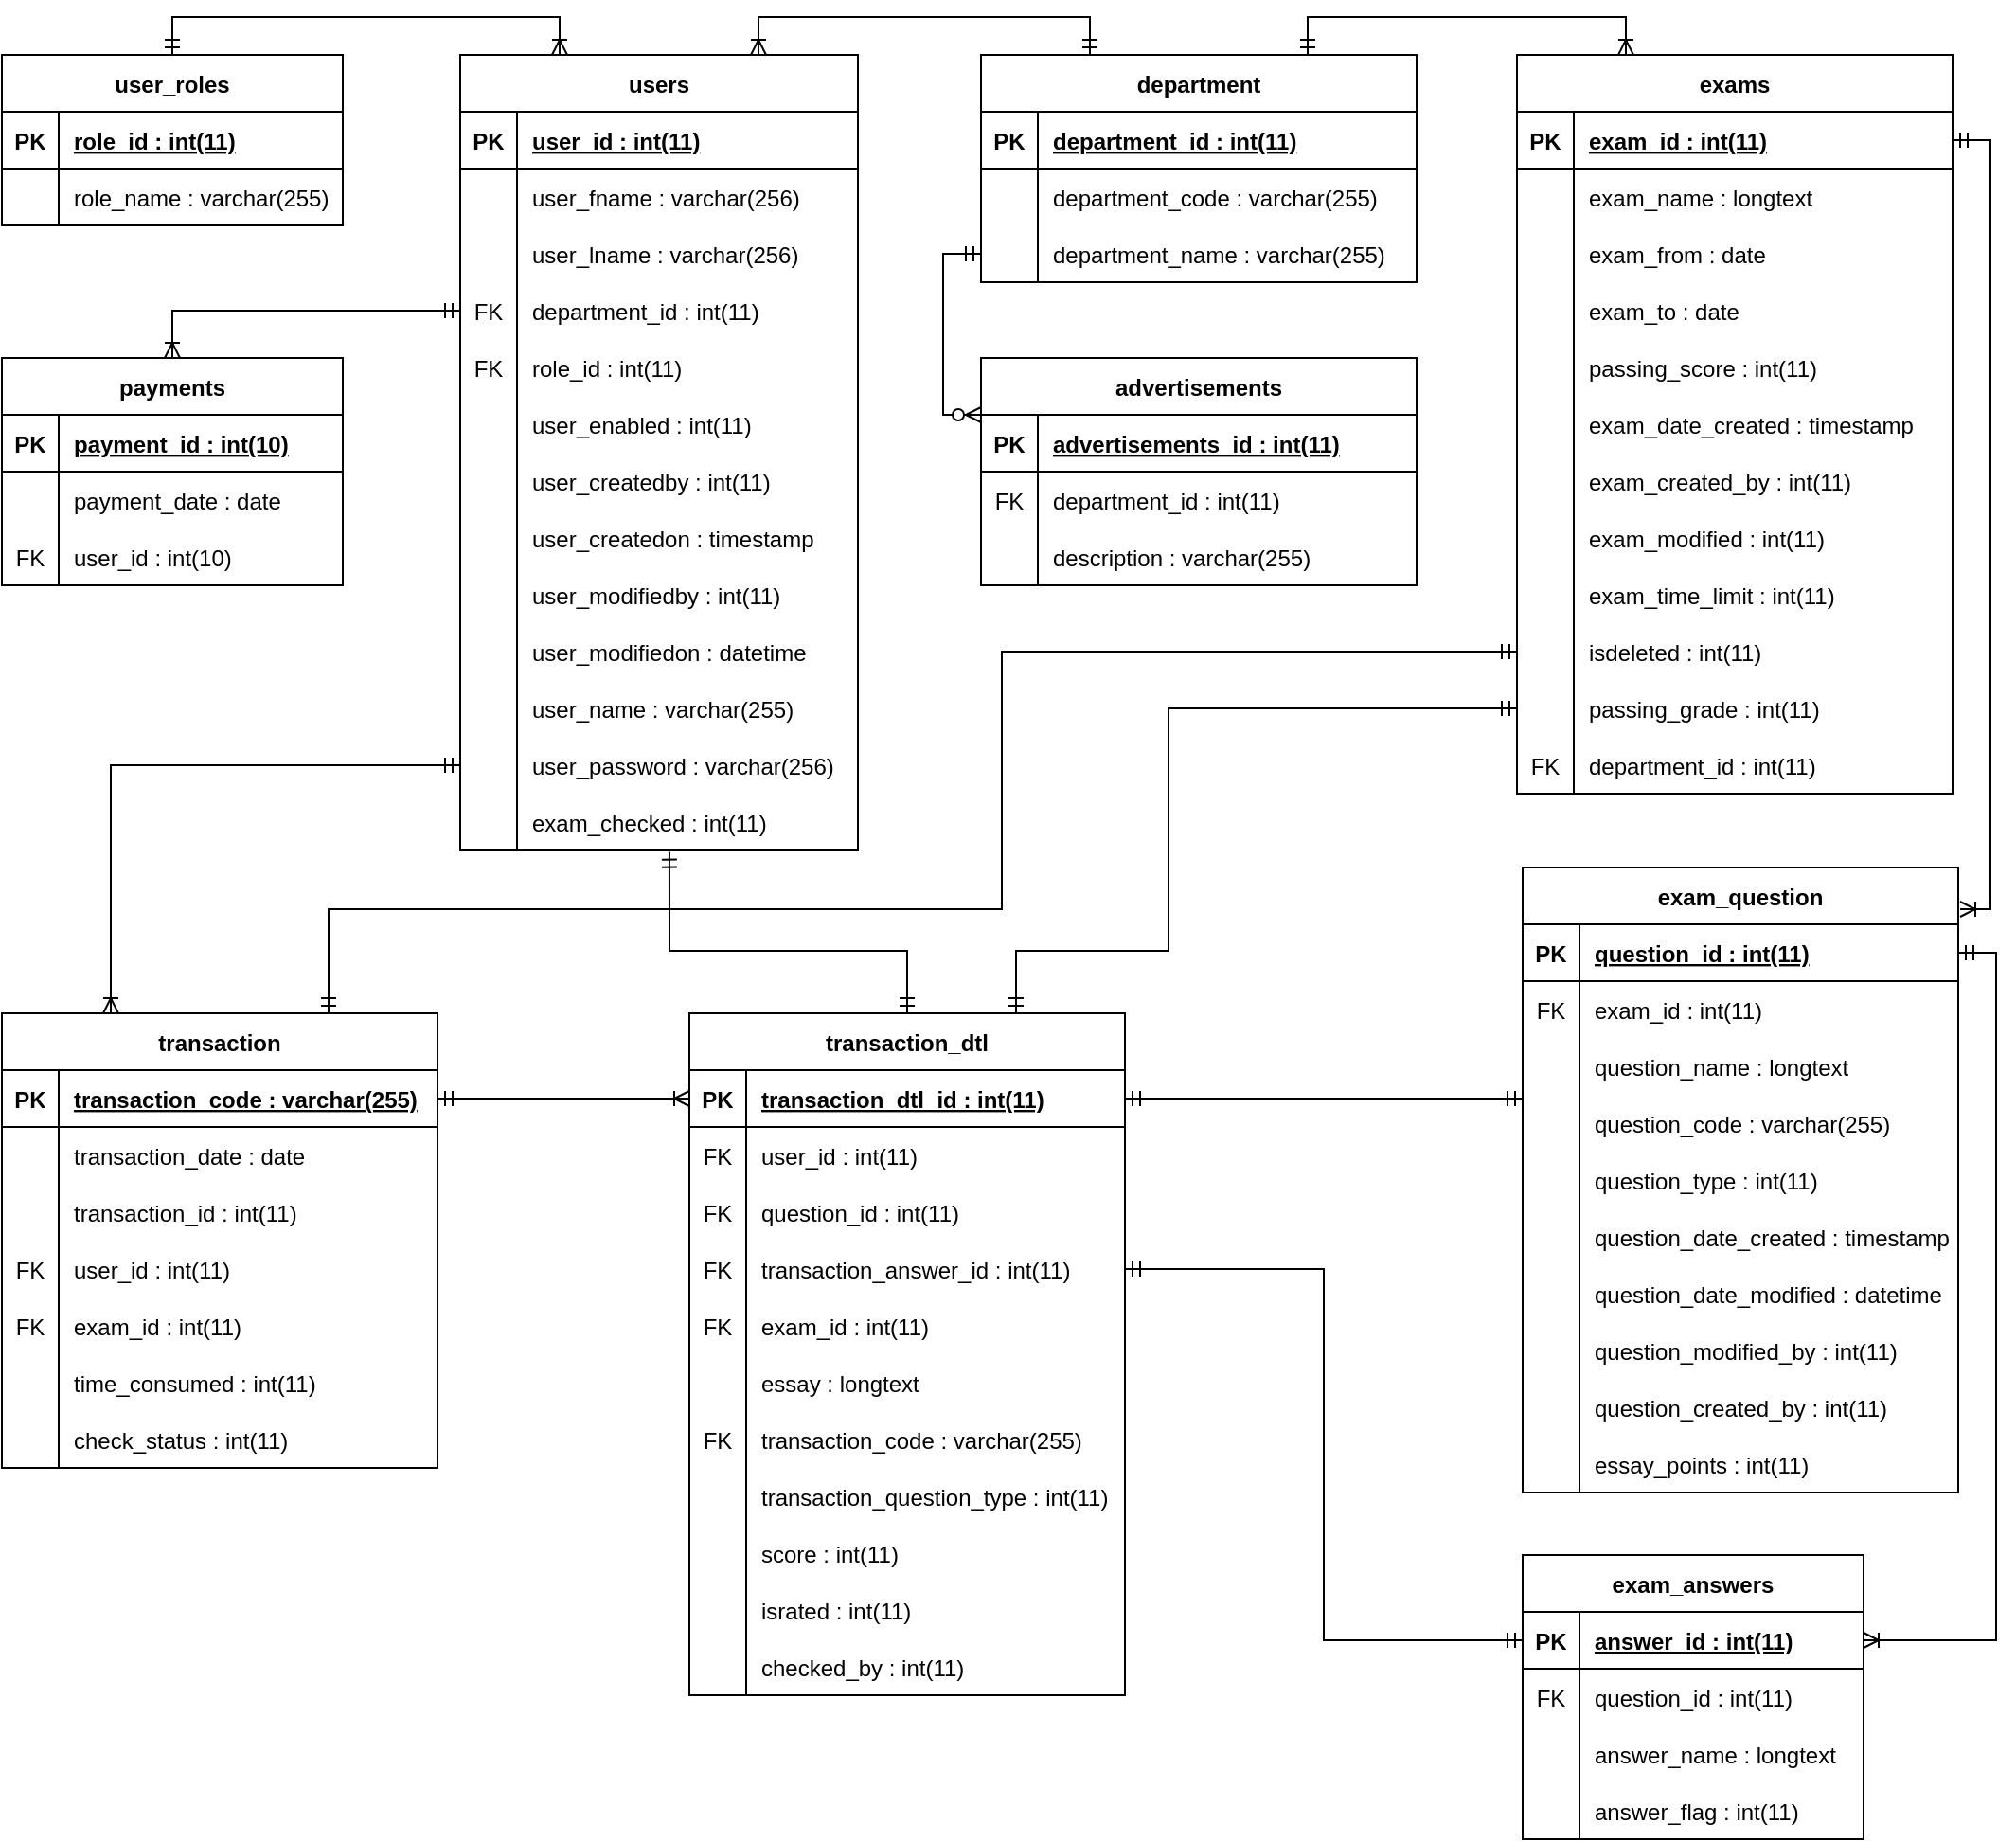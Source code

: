 <mxfile version="13.9.3" type="device" pages="2"><diagram id="R2lEEEUBdFMjLlhIrx00" name="Page-1"><mxGraphModel dx="997" dy="548" grid="1" gridSize="11" guides="1" tooltips="1" connect="1" arrows="1" fold="1" page="0" pageScale="1" pageWidth="1100" pageHeight="1700" background="none" math="0" shadow="0" extFonts="Permanent Marker^https://fonts.googleapis.com/css?family=Permanent+Marker"><root><mxCell id="0"/><mxCell id="1" parent="0"/><mxCell id="mHF7-Y5s3SkRwSTCH9v2-3" style="edgeStyle=orthogonalEdgeStyle;rounded=0;orthogonalLoop=1;jettySize=auto;html=1;exitX=0.5;exitY=0;exitDx=0;exitDy=0;entryX=0.25;entryY=0;entryDx=0;entryDy=0;fontSize=13;endArrow=ERoneToMany;endFill=0;startArrow=ERmandOne;startFill=0;" parent="1" source="ErcHP31EOGKzqtN0lHqo-1" target="ErcHP31EOGKzqtN0lHqo-14" edge="1"><mxGeometry relative="1" as="geometry"/></mxCell><mxCell id="ErcHP31EOGKzqtN0lHqo-1" value="user_roles" style="shape=table;startSize=30;container=1;collapsible=1;childLayout=tableLayout;fixedRows=1;rowLines=0;fontStyle=1;align=center;resizeLast=1;" parent="1" vertex="1"><mxGeometry x="44" y="44" width="180" height="90" as="geometry"/></mxCell><mxCell id="ErcHP31EOGKzqtN0lHqo-2" value="" style="shape=partialRectangle;collapsible=0;dropTarget=0;pointerEvents=0;fillColor=none;top=0;left=0;bottom=1;right=0;points=[[0,0.5],[1,0.5]];portConstraint=eastwest;" parent="ErcHP31EOGKzqtN0lHqo-1" vertex="1"><mxGeometry y="30" width="180" height="30" as="geometry"/></mxCell><mxCell id="ErcHP31EOGKzqtN0lHqo-3" value="PK" style="shape=partialRectangle;connectable=0;fillColor=none;top=0;left=0;bottom=0;right=0;fontStyle=1;overflow=hidden;" parent="ErcHP31EOGKzqtN0lHqo-2" vertex="1"><mxGeometry width="30" height="30" as="geometry"/></mxCell><mxCell id="ErcHP31EOGKzqtN0lHqo-4" value="role_id : int(11)" style="shape=partialRectangle;connectable=0;fillColor=none;top=0;left=0;bottom=0;right=0;align=left;spacingLeft=6;fontStyle=5;overflow=hidden;" parent="ErcHP31EOGKzqtN0lHqo-2" vertex="1"><mxGeometry x="30" width="150" height="30" as="geometry"/></mxCell><mxCell id="ErcHP31EOGKzqtN0lHqo-5" value="" style="shape=partialRectangle;collapsible=0;dropTarget=0;pointerEvents=0;fillColor=none;top=0;left=0;bottom=0;right=0;points=[[0,0.5],[1,0.5]];portConstraint=eastwest;" parent="ErcHP31EOGKzqtN0lHqo-1" vertex="1"><mxGeometry y="60" width="180" height="30" as="geometry"/></mxCell><mxCell id="ErcHP31EOGKzqtN0lHqo-6" value="" style="shape=partialRectangle;connectable=0;fillColor=none;top=0;left=0;bottom=0;right=0;editable=1;overflow=hidden;" parent="ErcHP31EOGKzqtN0lHqo-5" vertex="1"><mxGeometry width="30" height="30" as="geometry"/></mxCell><mxCell id="ErcHP31EOGKzqtN0lHqo-7" value="role_name : varchar(255)" style="shape=partialRectangle;connectable=0;fillColor=none;top=0;left=0;bottom=0;right=0;align=left;spacingLeft=6;overflow=hidden;" parent="ErcHP31EOGKzqtN0lHqo-5" vertex="1"><mxGeometry x="30" width="150" height="30" as="geometry"/></mxCell><mxCell id="mHF7-Y5s3SkRwSTCH9v2-4" style="edgeStyle=orthogonalEdgeStyle;rounded=0;orthogonalLoop=1;jettySize=auto;html=1;exitX=0.75;exitY=0;exitDx=0;exitDy=0;entryX=0.25;entryY=0;entryDx=0;entryDy=0;startArrow=ERoneToMany;startFill=0;endArrow=ERmandOne;endFill=0;fontSize=13;" parent="1" source="ErcHP31EOGKzqtN0lHqo-14" target="ErcHP31EOGKzqtN0lHqo-90" edge="1"><mxGeometry relative="1" as="geometry"/></mxCell><mxCell id="ErcHP31EOGKzqtN0lHqo-14" value="users" style="shape=table;startSize=30;container=1;collapsible=1;childLayout=tableLayout;fixedRows=1;rowLines=0;fontStyle=1;align=center;resizeLast=1;" parent="1" vertex="1"><mxGeometry x="286" y="44" width="210" height="420" as="geometry"/></mxCell><mxCell id="ErcHP31EOGKzqtN0lHqo-15" value="" style="shape=partialRectangle;collapsible=0;dropTarget=0;pointerEvents=0;fillColor=none;top=0;left=0;bottom=1;right=0;points=[[0,0.5],[1,0.5]];portConstraint=eastwest;" parent="ErcHP31EOGKzqtN0lHqo-14" vertex="1"><mxGeometry y="30" width="210" height="30" as="geometry"/></mxCell><mxCell id="ErcHP31EOGKzqtN0lHqo-16" value="PK" style="shape=partialRectangle;connectable=0;fillColor=none;top=0;left=0;bottom=0;right=0;fontStyle=1;overflow=hidden;" parent="ErcHP31EOGKzqtN0lHqo-15" vertex="1"><mxGeometry width="30" height="30" as="geometry"/></mxCell><mxCell id="ErcHP31EOGKzqtN0lHqo-17" value="user_id : int(11)" style="shape=partialRectangle;connectable=0;fillColor=none;top=0;left=0;bottom=0;right=0;align=left;spacingLeft=6;fontStyle=5;overflow=hidden;" parent="ErcHP31EOGKzqtN0lHqo-15" vertex="1"><mxGeometry x="30" width="180" height="30" as="geometry"/></mxCell><mxCell id="ErcHP31EOGKzqtN0lHqo-18" value="" style="shape=partialRectangle;collapsible=0;dropTarget=0;pointerEvents=0;fillColor=none;top=0;left=0;bottom=0;right=0;points=[[0,0.5],[1,0.5]];portConstraint=eastwest;" parent="ErcHP31EOGKzqtN0lHqo-14" vertex="1"><mxGeometry y="60" width="210" height="30" as="geometry"/></mxCell><mxCell id="ErcHP31EOGKzqtN0lHqo-19" value="" style="shape=partialRectangle;connectable=0;fillColor=none;top=0;left=0;bottom=0;right=0;editable=1;overflow=hidden;" parent="ErcHP31EOGKzqtN0lHqo-18" vertex="1"><mxGeometry width="30" height="30" as="geometry"/></mxCell><mxCell id="ErcHP31EOGKzqtN0lHqo-20" value="user_fname : varchar(256)" style="shape=partialRectangle;connectable=0;fillColor=none;top=0;left=0;bottom=0;right=0;align=left;spacingLeft=6;overflow=hidden;" parent="ErcHP31EOGKzqtN0lHqo-18" vertex="1"><mxGeometry x="30" width="180" height="30" as="geometry"/></mxCell><mxCell id="ErcHP31EOGKzqtN0lHqo-109" value="" style="shape=partialRectangle;collapsible=0;dropTarget=0;pointerEvents=0;fillColor=none;top=0;left=0;bottom=0;right=0;points=[[0,0.5],[1,0.5]];portConstraint=eastwest;" parent="ErcHP31EOGKzqtN0lHqo-14" vertex="1"><mxGeometry y="90" width="210" height="30" as="geometry"/></mxCell><mxCell id="ErcHP31EOGKzqtN0lHqo-110" value="" style="shape=partialRectangle;connectable=0;fillColor=none;top=0;left=0;bottom=0;right=0;editable=1;overflow=hidden;" parent="ErcHP31EOGKzqtN0lHqo-109" vertex="1"><mxGeometry width="30" height="30" as="geometry"/></mxCell><mxCell id="ErcHP31EOGKzqtN0lHqo-111" value="user_lname : varchar(256)" style="shape=partialRectangle;connectable=0;fillColor=none;top=0;left=0;bottom=0;right=0;align=left;spacingLeft=6;overflow=hidden;" parent="ErcHP31EOGKzqtN0lHqo-109" vertex="1"><mxGeometry x="30" width="180" height="30" as="geometry"/></mxCell><mxCell id="ErcHP31EOGKzqtN0lHqo-112" value="" style="shape=partialRectangle;collapsible=0;dropTarget=0;pointerEvents=0;fillColor=none;top=0;left=0;bottom=0;right=0;points=[[0,0.5],[1,0.5]];portConstraint=eastwest;" parent="ErcHP31EOGKzqtN0lHqo-14" vertex="1"><mxGeometry y="120" width="210" height="30" as="geometry"/></mxCell><mxCell id="ErcHP31EOGKzqtN0lHqo-113" value="FK" style="shape=partialRectangle;connectable=0;fillColor=none;top=0;left=0;bottom=0;right=0;editable=1;overflow=hidden;" parent="ErcHP31EOGKzqtN0lHqo-112" vertex="1"><mxGeometry width="30" height="30" as="geometry"/></mxCell><mxCell id="ErcHP31EOGKzqtN0lHqo-114" value="department_id : int(11)" style="shape=partialRectangle;connectable=0;fillColor=none;top=0;left=0;bottom=0;right=0;align=left;spacingLeft=6;overflow=hidden;" parent="ErcHP31EOGKzqtN0lHqo-112" vertex="1"><mxGeometry x="30" width="180" height="30" as="geometry"/></mxCell><mxCell id="ErcHP31EOGKzqtN0lHqo-115" value="" style="shape=partialRectangle;collapsible=0;dropTarget=0;pointerEvents=0;fillColor=none;top=0;left=0;bottom=0;right=0;points=[[0,0.5],[1,0.5]];portConstraint=eastwest;" parent="ErcHP31EOGKzqtN0lHqo-14" vertex="1"><mxGeometry y="150" width="210" height="30" as="geometry"/></mxCell><mxCell id="ErcHP31EOGKzqtN0lHqo-116" value="FK" style="shape=partialRectangle;connectable=0;fillColor=none;top=0;left=0;bottom=0;right=0;editable=1;overflow=hidden;" parent="ErcHP31EOGKzqtN0lHqo-115" vertex="1"><mxGeometry width="30" height="30" as="geometry"/></mxCell><mxCell id="ErcHP31EOGKzqtN0lHqo-117" value="role_id : int(11)" style="shape=partialRectangle;connectable=0;fillColor=none;top=0;left=0;bottom=0;right=0;align=left;spacingLeft=6;overflow=hidden;" parent="ErcHP31EOGKzqtN0lHqo-115" vertex="1"><mxGeometry x="30" width="180" height="30" as="geometry"/></mxCell><mxCell id="ErcHP31EOGKzqtN0lHqo-118" value="" style="shape=partialRectangle;collapsible=0;dropTarget=0;pointerEvents=0;fillColor=none;top=0;left=0;bottom=0;right=0;points=[[0,0.5],[1,0.5]];portConstraint=eastwest;" parent="ErcHP31EOGKzqtN0lHqo-14" vertex="1"><mxGeometry y="180" width="210" height="30" as="geometry"/></mxCell><mxCell id="ErcHP31EOGKzqtN0lHqo-119" value="" style="shape=partialRectangle;connectable=0;fillColor=none;top=0;left=0;bottom=0;right=0;editable=1;overflow=hidden;" parent="ErcHP31EOGKzqtN0lHqo-118" vertex="1"><mxGeometry width="30" height="30" as="geometry"/></mxCell><mxCell id="ErcHP31EOGKzqtN0lHqo-120" value="user_enabled : int(11)" style="shape=partialRectangle;connectable=0;fillColor=none;top=0;left=0;bottom=0;right=0;align=left;spacingLeft=6;overflow=hidden;" parent="ErcHP31EOGKzqtN0lHqo-118" vertex="1"><mxGeometry x="30" width="180" height="30" as="geometry"/></mxCell><mxCell id="ErcHP31EOGKzqtN0lHqo-121" value="" style="shape=partialRectangle;collapsible=0;dropTarget=0;pointerEvents=0;fillColor=none;top=0;left=0;bottom=0;right=0;points=[[0,0.5],[1,0.5]];portConstraint=eastwest;" parent="ErcHP31EOGKzqtN0lHqo-14" vertex="1"><mxGeometry y="210" width="210" height="30" as="geometry"/></mxCell><mxCell id="ErcHP31EOGKzqtN0lHqo-122" value="" style="shape=partialRectangle;connectable=0;fillColor=none;top=0;left=0;bottom=0;right=0;editable=1;overflow=hidden;" parent="ErcHP31EOGKzqtN0lHqo-121" vertex="1"><mxGeometry width="30" height="30" as="geometry"/></mxCell><mxCell id="ErcHP31EOGKzqtN0lHqo-123" value="user_createdby : int(11)" style="shape=partialRectangle;connectable=0;fillColor=none;top=0;left=0;bottom=0;right=0;align=left;spacingLeft=6;overflow=hidden;" parent="ErcHP31EOGKzqtN0lHqo-121" vertex="1"><mxGeometry x="30" width="180" height="30" as="geometry"/></mxCell><mxCell id="ErcHP31EOGKzqtN0lHqo-124" value="" style="shape=partialRectangle;collapsible=0;dropTarget=0;pointerEvents=0;fillColor=none;top=0;left=0;bottom=0;right=0;points=[[0,0.5],[1,0.5]];portConstraint=eastwest;" parent="ErcHP31EOGKzqtN0lHqo-14" vertex="1"><mxGeometry y="240" width="210" height="30" as="geometry"/></mxCell><mxCell id="ErcHP31EOGKzqtN0lHqo-125" value="" style="shape=partialRectangle;connectable=0;fillColor=none;top=0;left=0;bottom=0;right=0;editable=1;overflow=hidden;" parent="ErcHP31EOGKzqtN0lHqo-124" vertex="1"><mxGeometry width="30" height="30" as="geometry"/></mxCell><mxCell id="ErcHP31EOGKzqtN0lHqo-126" value="user_createdon : timestamp" style="shape=partialRectangle;connectable=0;fillColor=none;top=0;left=0;bottom=0;right=0;align=left;spacingLeft=6;overflow=hidden;" parent="ErcHP31EOGKzqtN0lHqo-124" vertex="1"><mxGeometry x="30" width="180" height="30" as="geometry"/></mxCell><mxCell id="ErcHP31EOGKzqtN0lHqo-127" value="" style="shape=partialRectangle;collapsible=0;dropTarget=0;pointerEvents=0;fillColor=none;top=0;left=0;bottom=0;right=0;points=[[0,0.5],[1,0.5]];portConstraint=eastwest;" parent="ErcHP31EOGKzqtN0lHqo-14" vertex="1"><mxGeometry y="270" width="210" height="30" as="geometry"/></mxCell><mxCell id="ErcHP31EOGKzqtN0lHqo-128" value="" style="shape=partialRectangle;connectable=0;fillColor=none;top=0;left=0;bottom=0;right=0;editable=1;overflow=hidden;" parent="ErcHP31EOGKzqtN0lHqo-127" vertex="1"><mxGeometry width="30" height="30" as="geometry"/></mxCell><mxCell id="ErcHP31EOGKzqtN0lHqo-129" value="user_modifiedby : int(11)" style="shape=partialRectangle;connectable=0;fillColor=none;top=0;left=0;bottom=0;right=0;align=left;spacingLeft=6;overflow=hidden;" parent="ErcHP31EOGKzqtN0lHqo-127" vertex="1"><mxGeometry x="30" width="180" height="30" as="geometry"/></mxCell><mxCell id="ErcHP31EOGKzqtN0lHqo-130" value="" style="shape=partialRectangle;collapsible=0;dropTarget=0;pointerEvents=0;fillColor=none;top=0;left=0;bottom=0;right=0;points=[[0,0.5],[1,0.5]];portConstraint=eastwest;" parent="ErcHP31EOGKzqtN0lHqo-14" vertex="1"><mxGeometry y="300" width="210" height="30" as="geometry"/></mxCell><mxCell id="ErcHP31EOGKzqtN0lHqo-131" value="" style="shape=partialRectangle;connectable=0;fillColor=none;top=0;left=0;bottom=0;right=0;editable=1;overflow=hidden;" parent="ErcHP31EOGKzqtN0lHqo-130" vertex="1"><mxGeometry width="30" height="30" as="geometry"/></mxCell><mxCell id="ErcHP31EOGKzqtN0lHqo-132" value="user_modifiedon : datetime" style="shape=partialRectangle;connectable=0;fillColor=none;top=0;left=0;bottom=0;right=0;align=left;spacingLeft=6;overflow=hidden;" parent="ErcHP31EOGKzqtN0lHqo-130" vertex="1"><mxGeometry x="30" width="180" height="30" as="geometry"/></mxCell><mxCell id="ErcHP31EOGKzqtN0lHqo-133" value="" style="shape=partialRectangle;collapsible=0;dropTarget=0;pointerEvents=0;fillColor=none;top=0;left=0;bottom=0;right=0;points=[[0,0.5],[1,0.5]];portConstraint=eastwest;" parent="ErcHP31EOGKzqtN0lHqo-14" vertex="1"><mxGeometry y="330" width="210" height="30" as="geometry"/></mxCell><mxCell id="ErcHP31EOGKzqtN0lHqo-134" value="" style="shape=partialRectangle;connectable=0;fillColor=none;top=0;left=0;bottom=0;right=0;editable=1;overflow=hidden;" parent="ErcHP31EOGKzqtN0lHqo-133" vertex="1"><mxGeometry width="30" height="30" as="geometry"/></mxCell><mxCell id="ErcHP31EOGKzqtN0lHqo-135" value="user_name : varchar(255)" style="shape=partialRectangle;connectable=0;fillColor=none;top=0;left=0;bottom=0;right=0;align=left;spacingLeft=6;overflow=hidden;" parent="ErcHP31EOGKzqtN0lHqo-133" vertex="1"><mxGeometry x="30" width="180" height="30" as="geometry"/></mxCell><mxCell id="ErcHP31EOGKzqtN0lHqo-136" value="" style="shape=partialRectangle;collapsible=0;dropTarget=0;pointerEvents=0;fillColor=none;top=0;left=0;bottom=0;right=0;points=[[0,0.5],[1,0.5]];portConstraint=eastwest;" parent="ErcHP31EOGKzqtN0lHqo-14" vertex="1"><mxGeometry y="360" width="210" height="30" as="geometry"/></mxCell><mxCell id="ErcHP31EOGKzqtN0lHqo-137" value="" style="shape=partialRectangle;connectable=0;fillColor=none;top=0;left=0;bottom=0;right=0;editable=1;overflow=hidden;" parent="ErcHP31EOGKzqtN0lHqo-136" vertex="1"><mxGeometry width="30" height="30" as="geometry"/></mxCell><mxCell id="ErcHP31EOGKzqtN0lHqo-138" value="user_password : varchar(256)" style="shape=partialRectangle;connectable=0;fillColor=none;top=0;left=0;bottom=0;right=0;align=left;spacingLeft=6;overflow=hidden;" parent="ErcHP31EOGKzqtN0lHqo-136" vertex="1"><mxGeometry x="30" width="180" height="30" as="geometry"/></mxCell><mxCell id="ErcHP31EOGKzqtN0lHqo-139" value="" style="shape=partialRectangle;collapsible=0;dropTarget=0;pointerEvents=0;fillColor=none;top=0;left=0;bottom=0;right=0;points=[[0,0.5],[1,0.5]];portConstraint=eastwest;" parent="ErcHP31EOGKzqtN0lHqo-14" vertex="1"><mxGeometry y="390" width="210" height="30" as="geometry"/></mxCell><mxCell id="ErcHP31EOGKzqtN0lHqo-140" value="" style="shape=partialRectangle;connectable=0;fillColor=none;top=0;left=0;bottom=0;right=0;editable=1;overflow=hidden;" parent="ErcHP31EOGKzqtN0lHqo-139" vertex="1"><mxGeometry width="30" height="30" as="geometry"/></mxCell><mxCell id="ErcHP31EOGKzqtN0lHqo-141" value="exam_checked : int(11)" style="shape=partialRectangle;connectable=0;fillColor=none;top=0;left=0;bottom=0;right=0;align=left;spacingLeft=6;overflow=hidden;" parent="ErcHP31EOGKzqtN0lHqo-139" vertex="1"><mxGeometry x="30" width="180" height="30" as="geometry"/></mxCell><mxCell id="ErcHP31EOGKzqtN0lHqo-38" value="" style="shape=partialRectangle;collapsible=0;dropTarget=0;pointerEvents=0;fillColor=none;top=0;left=0;bottom=0;right=0;points=[[0,0.5],[1,0.5]];portConstraint=eastwest;" parent="1" vertex="1"><mxGeometry x="254" y="284" width="190" height="30" as="geometry"/></mxCell><mxCell id="ErcHP31EOGKzqtN0lHqo-39" value="" style="shape=partialRectangle;connectable=0;fillColor=none;top=0;left=0;bottom=0;right=0;editable=1;overflow=hidden;" parent="ErcHP31EOGKzqtN0lHqo-38" vertex="1"><mxGeometry width="31.667" height="30" as="geometry"/></mxCell><mxCell id="mHF7-Y5s3SkRwSTCH9v2-5" style="edgeStyle=orthogonalEdgeStyle;rounded=0;orthogonalLoop=1;jettySize=auto;html=1;exitX=0.75;exitY=0;exitDx=0;exitDy=0;entryX=0.25;entryY=0;entryDx=0;entryDy=0;startArrow=ERmandOne;startFill=0;endArrow=ERoneToMany;endFill=0;fontSize=13;" parent="1" source="ErcHP31EOGKzqtN0lHqo-90" target="ErcHP31EOGKzqtN0lHqo-276" edge="1"><mxGeometry relative="1" as="geometry"/></mxCell><mxCell id="ErcHP31EOGKzqtN0lHqo-90" value="department" style="shape=table;startSize=30;container=1;collapsible=1;childLayout=tableLayout;fixedRows=1;rowLines=0;fontStyle=1;align=center;resizeLast=1;" parent="1" vertex="1"><mxGeometry x="561" y="44" width="230" height="120" as="geometry"/></mxCell><mxCell id="ErcHP31EOGKzqtN0lHqo-91" value="" style="shape=partialRectangle;collapsible=0;dropTarget=0;pointerEvents=0;fillColor=none;top=0;left=0;bottom=1;right=0;points=[[0,0.5],[1,0.5]];portConstraint=eastwest;" parent="ErcHP31EOGKzqtN0lHqo-90" vertex="1"><mxGeometry y="30" width="230" height="30" as="geometry"/></mxCell><mxCell id="ErcHP31EOGKzqtN0lHqo-92" value="PK" style="shape=partialRectangle;connectable=0;fillColor=none;top=0;left=0;bottom=0;right=0;fontStyle=1;overflow=hidden;" parent="ErcHP31EOGKzqtN0lHqo-91" vertex="1"><mxGeometry width="30" height="30" as="geometry"/></mxCell><mxCell id="ErcHP31EOGKzqtN0lHqo-93" value="department_id : int(11)" style="shape=partialRectangle;connectable=0;fillColor=none;top=0;left=0;bottom=0;right=0;align=left;spacingLeft=6;fontStyle=5;overflow=hidden;" parent="ErcHP31EOGKzqtN0lHqo-91" vertex="1"><mxGeometry x="30" width="200" height="30" as="geometry"/></mxCell><mxCell id="ErcHP31EOGKzqtN0lHqo-94" value="" style="shape=partialRectangle;collapsible=0;dropTarget=0;pointerEvents=0;fillColor=none;top=0;left=0;bottom=0;right=0;points=[[0,0.5],[1,0.5]];portConstraint=eastwest;" parent="ErcHP31EOGKzqtN0lHqo-90" vertex="1"><mxGeometry y="60" width="230" height="30" as="geometry"/></mxCell><mxCell id="ErcHP31EOGKzqtN0lHqo-95" value="" style="shape=partialRectangle;connectable=0;fillColor=none;top=0;left=0;bottom=0;right=0;editable=1;overflow=hidden;" parent="ErcHP31EOGKzqtN0lHqo-94" vertex="1"><mxGeometry width="30" height="30" as="geometry"/></mxCell><mxCell id="ErcHP31EOGKzqtN0lHqo-96" value="department_code : varchar(255)" style="shape=partialRectangle;connectable=0;fillColor=none;top=0;left=0;bottom=0;right=0;align=left;spacingLeft=6;overflow=hidden;" parent="ErcHP31EOGKzqtN0lHqo-94" vertex="1"><mxGeometry x="30" width="200" height="30" as="geometry"/></mxCell><mxCell id="ErcHP31EOGKzqtN0lHqo-97" value="" style="shape=partialRectangle;collapsible=0;dropTarget=0;pointerEvents=0;fillColor=none;top=0;left=0;bottom=0;right=0;points=[[0,0.5],[1,0.5]];portConstraint=eastwest;" parent="ErcHP31EOGKzqtN0lHqo-90" vertex="1"><mxGeometry y="90" width="230" height="30" as="geometry"/></mxCell><mxCell id="ErcHP31EOGKzqtN0lHqo-98" value="" style="shape=partialRectangle;connectable=0;fillColor=none;top=0;left=0;bottom=0;right=0;editable=1;overflow=hidden;" parent="ErcHP31EOGKzqtN0lHqo-97" vertex="1"><mxGeometry width="30" height="30" as="geometry"/></mxCell><mxCell id="ErcHP31EOGKzqtN0lHqo-99" value="department_name : varchar(255)" style="shape=partialRectangle;connectable=0;fillColor=none;top=0;left=0;bottom=0;right=0;align=left;spacingLeft=6;overflow=hidden;" parent="ErcHP31EOGKzqtN0lHqo-97" vertex="1"><mxGeometry x="30" width="200" height="30" as="geometry"/></mxCell><mxCell id="mHF7-Y5s3SkRwSTCH9v2-6" style="edgeStyle=orthogonalEdgeStyle;rounded=0;orthogonalLoop=1;jettySize=auto;html=1;exitX=0;exitY=0.25;exitDx=0;exitDy=0;entryX=0;entryY=0.5;entryDx=0;entryDy=0;startArrow=ERzeroToMany;startFill=1;endArrow=ERmandOne;endFill=0;fontSize=13;" parent="1" source="ErcHP31EOGKzqtN0lHqo-160" target="ErcHP31EOGKzqtN0lHqo-97" edge="1"><mxGeometry relative="1" as="geometry"/></mxCell><mxCell id="ErcHP31EOGKzqtN0lHqo-160" value="advertisements" style="shape=table;startSize=30;container=1;collapsible=1;childLayout=tableLayout;fixedRows=1;rowLines=0;fontStyle=1;align=center;resizeLast=1;" parent="1" vertex="1"><mxGeometry x="561" y="204" width="230" height="120" as="geometry"/></mxCell><mxCell id="ErcHP31EOGKzqtN0lHqo-161" value="" style="shape=partialRectangle;collapsible=0;dropTarget=0;pointerEvents=0;fillColor=none;top=0;left=0;bottom=1;right=0;points=[[0,0.5],[1,0.5]];portConstraint=eastwest;" parent="ErcHP31EOGKzqtN0lHqo-160" vertex="1"><mxGeometry y="30" width="230" height="30" as="geometry"/></mxCell><mxCell id="ErcHP31EOGKzqtN0lHqo-162" value="PK" style="shape=partialRectangle;connectable=0;fillColor=none;top=0;left=0;bottom=0;right=0;fontStyle=1;overflow=hidden;" parent="ErcHP31EOGKzqtN0lHqo-161" vertex="1"><mxGeometry width="30" height="30" as="geometry"/></mxCell><mxCell id="ErcHP31EOGKzqtN0lHqo-163" value="advertisements_id : int(11)" style="shape=partialRectangle;connectable=0;fillColor=none;top=0;left=0;bottom=0;right=0;align=left;spacingLeft=6;fontStyle=5;overflow=hidden;" parent="ErcHP31EOGKzqtN0lHqo-161" vertex="1"><mxGeometry x="30" width="200" height="30" as="geometry"/></mxCell><mxCell id="ErcHP31EOGKzqtN0lHqo-167" value="" style="shape=partialRectangle;collapsible=0;dropTarget=0;pointerEvents=0;fillColor=none;top=0;left=0;bottom=0;right=0;points=[[0,0.5],[1,0.5]];portConstraint=eastwest;" parent="ErcHP31EOGKzqtN0lHqo-160" vertex="1"><mxGeometry y="60" width="230" height="30" as="geometry"/></mxCell><mxCell id="ErcHP31EOGKzqtN0lHqo-168" value="FK" style="shape=partialRectangle;connectable=0;fillColor=none;top=0;left=0;bottom=0;right=0;editable=1;overflow=hidden;" parent="ErcHP31EOGKzqtN0lHqo-167" vertex="1"><mxGeometry width="30" height="30" as="geometry"/></mxCell><mxCell id="ErcHP31EOGKzqtN0lHqo-169" value="department_id : int(11)" style="shape=partialRectangle;connectable=0;fillColor=none;top=0;left=0;bottom=0;right=0;align=left;spacingLeft=6;overflow=hidden;" parent="ErcHP31EOGKzqtN0lHqo-167" vertex="1"><mxGeometry x="30" width="200" height="30" as="geometry"/></mxCell><mxCell id="ErcHP31EOGKzqtN0lHqo-164" value="" style="shape=partialRectangle;collapsible=0;dropTarget=0;pointerEvents=0;fillColor=none;top=0;left=0;bottom=0;right=0;points=[[0,0.5],[1,0.5]];portConstraint=eastwest;" parent="ErcHP31EOGKzqtN0lHqo-160" vertex="1"><mxGeometry y="90" width="230" height="30" as="geometry"/></mxCell><mxCell id="ErcHP31EOGKzqtN0lHqo-165" value="" style="shape=partialRectangle;connectable=0;fillColor=none;top=0;left=0;bottom=0;right=0;editable=1;overflow=hidden;" parent="ErcHP31EOGKzqtN0lHqo-164" vertex="1"><mxGeometry width="30" height="30" as="geometry"/></mxCell><mxCell id="ErcHP31EOGKzqtN0lHqo-166" value="description : varchar(255)" style="shape=partialRectangle;connectable=0;fillColor=none;top=0;left=0;bottom=0;right=0;align=left;spacingLeft=6;overflow=hidden;" parent="ErcHP31EOGKzqtN0lHqo-164" vertex="1"><mxGeometry x="30" width="200" height="30" as="geometry"/></mxCell><mxCell id="mHF7-Y5s3SkRwSTCH9v2-10" style="edgeStyle=orthogonalEdgeStyle;rounded=0;orthogonalLoop=1;jettySize=auto;html=1;exitX=0.25;exitY=0;exitDx=0;exitDy=0;entryX=0;entryY=0.5;entryDx=0;entryDy=0;startArrow=ERoneToMany;startFill=0;endArrow=ERmandOne;endFill=0;fontSize=13;" parent="1" source="ErcHP31EOGKzqtN0lHqo-170" target="ErcHP31EOGKzqtN0lHqo-136" edge="1"><mxGeometry relative="1" as="geometry"/></mxCell><mxCell id="mHF7-Y5s3SkRwSTCH9v2-11" style="edgeStyle=orthogonalEdgeStyle;rounded=0;orthogonalLoop=1;jettySize=auto;html=1;exitX=0.75;exitY=0;exitDx=0;exitDy=0;entryX=0;entryY=0.5;entryDx=0;entryDy=0;startArrow=ERmandOne;startFill=0;endArrow=ERmandOne;endFill=0;fontSize=13;" parent="1" source="ErcHP31EOGKzqtN0lHqo-170" target="ErcHP31EOGKzqtN0lHqo-304" edge="1"><mxGeometry relative="1" as="geometry"><Array as="points"><mxPoint x="217" y="495"/><mxPoint x="572" y="495"/><mxPoint x="572" y="359"/></Array></mxGeometry></mxCell><mxCell id="ErcHP31EOGKzqtN0lHqo-170" value="transaction" style="shape=table;startSize=30;container=1;collapsible=1;childLayout=tableLayout;fixedRows=1;rowLines=0;fontStyle=1;align=center;resizeLast=1;" parent="1" vertex="1"><mxGeometry x="44" y="550" width="230" height="240" as="geometry"/></mxCell><mxCell id="ErcHP31EOGKzqtN0lHqo-171" value="" style="shape=partialRectangle;collapsible=0;dropTarget=0;pointerEvents=0;fillColor=none;top=0;left=0;bottom=1;right=0;points=[[0,0.5],[1,0.5]];portConstraint=eastwest;" parent="ErcHP31EOGKzqtN0lHqo-170" vertex="1"><mxGeometry y="30" width="230" height="30" as="geometry"/></mxCell><mxCell id="ErcHP31EOGKzqtN0lHqo-172" value="PK" style="shape=partialRectangle;connectable=0;fillColor=none;top=0;left=0;bottom=0;right=0;fontStyle=1;overflow=hidden;" parent="ErcHP31EOGKzqtN0lHqo-171" vertex="1"><mxGeometry width="30" height="30" as="geometry"/></mxCell><mxCell id="ErcHP31EOGKzqtN0lHqo-173" value="transaction_code : varchar(255)" style="shape=partialRectangle;connectable=0;fillColor=none;top=0;left=0;bottom=0;right=0;align=left;spacingLeft=6;fontStyle=5;overflow=hidden;" parent="ErcHP31EOGKzqtN0lHqo-171" vertex="1"><mxGeometry x="30" width="200" height="30" as="geometry"/></mxCell><mxCell id="ErcHP31EOGKzqtN0lHqo-174" value="" style="shape=partialRectangle;collapsible=0;dropTarget=0;pointerEvents=0;fillColor=none;top=0;left=0;bottom=0;right=0;points=[[0,0.5],[1,0.5]];portConstraint=eastwest;" parent="ErcHP31EOGKzqtN0lHqo-170" vertex="1"><mxGeometry y="60" width="230" height="30" as="geometry"/></mxCell><mxCell id="ErcHP31EOGKzqtN0lHqo-175" value="" style="shape=partialRectangle;connectable=0;fillColor=none;top=0;left=0;bottom=0;right=0;editable=1;overflow=hidden;" parent="ErcHP31EOGKzqtN0lHqo-174" vertex="1"><mxGeometry width="30" height="30" as="geometry"/></mxCell><mxCell id="ErcHP31EOGKzqtN0lHqo-176" value="transaction_date : date" style="shape=partialRectangle;connectable=0;fillColor=none;top=0;left=0;bottom=0;right=0;align=left;spacingLeft=6;overflow=hidden;" parent="ErcHP31EOGKzqtN0lHqo-174" vertex="1"><mxGeometry x="30" width="200" height="30" as="geometry"/></mxCell><mxCell id="ErcHP31EOGKzqtN0lHqo-177" value="" style="shape=partialRectangle;collapsible=0;dropTarget=0;pointerEvents=0;fillColor=none;top=0;left=0;bottom=0;right=0;points=[[0,0.5],[1,0.5]];portConstraint=eastwest;" parent="ErcHP31EOGKzqtN0lHqo-170" vertex="1"><mxGeometry y="90" width="230" height="30" as="geometry"/></mxCell><mxCell id="ErcHP31EOGKzqtN0lHqo-178" value="" style="shape=partialRectangle;connectable=0;fillColor=none;top=0;left=0;bottom=0;right=0;editable=1;overflow=hidden;" parent="ErcHP31EOGKzqtN0lHqo-177" vertex="1"><mxGeometry width="30" height="30" as="geometry"/></mxCell><mxCell id="ErcHP31EOGKzqtN0lHqo-179" value="transaction_id : int(11)" style="shape=partialRectangle;connectable=0;fillColor=none;top=0;left=0;bottom=0;right=0;align=left;spacingLeft=6;overflow=hidden;" parent="ErcHP31EOGKzqtN0lHqo-177" vertex="1"><mxGeometry x="30" width="200" height="30" as="geometry"/></mxCell><mxCell id="ErcHP31EOGKzqtN0lHqo-180" value="" style="shape=partialRectangle;collapsible=0;dropTarget=0;pointerEvents=0;fillColor=none;top=0;left=0;bottom=0;right=0;points=[[0,0.5],[1,0.5]];portConstraint=eastwest;" parent="ErcHP31EOGKzqtN0lHqo-170" vertex="1"><mxGeometry y="120" width="230" height="30" as="geometry"/></mxCell><mxCell id="ErcHP31EOGKzqtN0lHqo-181" value="FK" style="shape=partialRectangle;connectable=0;fillColor=none;top=0;left=0;bottom=0;right=0;editable=1;overflow=hidden;" parent="ErcHP31EOGKzqtN0lHqo-180" vertex="1"><mxGeometry width="30" height="30" as="geometry"/></mxCell><mxCell id="ErcHP31EOGKzqtN0lHqo-182" value="user_id : int(11)" style="shape=partialRectangle;connectable=0;fillColor=none;top=0;left=0;bottom=0;right=0;align=left;spacingLeft=6;overflow=hidden;" parent="ErcHP31EOGKzqtN0lHqo-180" vertex="1"><mxGeometry x="30" width="200" height="30" as="geometry"/></mxCell><mxCell id="ErcHP31EOGKzqtN0lHqo-183" value="" style="shape=partialRectangle;collapsible=0;dropTarget=0;pointerEvents=0;fillColor=none;top=0;left=0;bottom=0;right=0;points=[[0,0.5],[1,0.5]];portConstraint=eastwest;" parent="ErcHP31EOGKzqtN0lHqo-170" vertex="1"><mxGeometry y="150" width="230" height="30" as="geometry"/></mxCell><mxCell id="ErcHP31EOGKzqtN0lHqo-184" value="FK" style="shape=partialRectangle;connectable=0;fillColor=none;top=0;left=0;bottom=0;right=0;editable=1;overflow=hidden;" parent="ErcHP31EOGKzqtN0lHqo-183" vertex="1"><mxGeometry width="30" height="30" as="geometry"/></mxCell><mxCell id="ErcHP31EOGKzqtN0lHqo-185" value="exam_id : int(11)" style="shape=partialRectangle;connectable=0;fillColor=none;top=0;left=0;bottom=0;right=0;align=left;spacingLeft=6;overflow=hidden;" parent="ErcHP31EOGKzqtN0lHqo-183" vertex="1"><mxGeometry x="30" width="200" height="30" as="geometry"/></mxCell><mxCell id="ErcHP31EOGKzqtN0lHqo-186" value="" style="shape=partialRectangle;collapsible=0;dropTarget=0;pointerEvents=0;fillColor=none;top=0;left=0;bottom=0;right=0;points=[[0,0.5],[1,0.5]];portConstraint=eastwest;" parent="ErcHP31EOGKzqtN0lHqo-170" vertex="1"><mxGeometry y="180" width="230" height="30" as="geometry"/></mxCell><mxCell id="ErcHP31EOGKzqtN0lHqo-187" value="" style="shape=partialRectangle;connectable=0;fillColor=none;top=0;left=0;bottom=0;right=0;editable=1;overflow=hidden;" parent="ErcHP31EOGKzqtN0lHqo-186" vertex="1"><mxGeometry width="30" height="30" as="geometry"/></mxCell><mxCell id="ErcHP31EOGKzqtN0lHqo-188" value="time_consumed : int(11)" style="shape=partialRectangle;connectable=0;fillColor=none;top=0;left=0;bottom=0;right=0;align=left;spacingLeft=6;overflow=hidden;" parent="ErcHP31EOGKzqtN0lHqo-186" vertex="1"><mxGeometry x="30" width="200" height="30" as="geometry"/></mxCell><mxCell id="ErcHP31EOGKzqtN0lHqo-189" value="" style="shape=partialRectangle;collapsible=0;dropTarget=0;pointerEvents=0;fillColor=none;top=0;left=0;bottom=0;right=0;points=[[0,0.5],[1,0.5]];portConstraint=eastwest;" parent="ErcHP31EOGKzqtN0lHqo-170" vertex="1"><mxGeometry y="210" width="230" height="30" as="geometry"/></mxCell><mxCell id="ErcHP31EOGKzqtN0lHqo-190" value="" style="shape=partialRectangle;connectable=0;fillColor=none;top=0;left=0;bottom=0;right=0;editable=1;overflow=hidden;" parent="ErcHP31EOGKzqtN0lHqo-189" vertex="1"><mxGeometry width="30" height="30" as="geometry"/></mxCell><mxCell id="ErcHP31EOGKzqtN0lHqo-191" value="check_status : int(11)" style="shape=partialRectangle;connectable=0;fillColor=none;top=0;left=0;bottom=0;right=0;align=left;spacingLeft=6;overflow=hidden;" parent="ErcHP31EOGKzqtN0lHqo-189" vertex="1"><mxGeometry x="30" width="200" height="30" as="geometry"/></mxCell><mxCell id="bgougdKKm2Vt2mg5Lb08-1" style="edgeStyle=orthogonalEdgeStyle;rounded=0;orthogonalLoop=1;jettySize=auto;html=1;exitX=0.5;exitY=0;exitDx=0;exitDy=0;entryX=0.526;entryY=1.027;entryDx=0;entryDy=0;entryPerimeter=0;startArrow=ERmandOne;startFill=0;endArrow=ERmandOne;endFill=0;" parent="1" source="ErcHP31EOGKzqtN0lHqo-192" target="ErcHP31EOGKzqtN0lHqo-139" edge="1"><mxGeometry relative="1" as="geometry"><Array as="points"><mxPoint x="522" y="517"/><mxPoint x="397" y="517"/></Array></mxGeometry></mxCell><mxCell id="bgougdKKm2Vt2mg5Lb08-2" style="edgeStyle=orthogonalEdgeStyle;rounded=0;orthogonalLoop=1;jettySize=auto;html=1;exitX=0.75;exitY=0;exitDx=0;exitDy=0;startArrow=ERmandOne;startFill=0;endArrow=ERmandOne;endFill=0;entryX=0;entryY=0.5;entryDx=0;entryDy=0;" parent="1" source="ErcHP31EOGKzqtN0lHqo-192" target="ErcHP31EOGKzqtN0lHqo-307" edge="1"><mxGeometry relative="1" as="geometry"><Array as="points"><mxPoint x="580" y="517"/><mxPoint x="660" y="517"/><mxPoint x="660" y="389"/></Array></mxGeometry></mxCell><mxCell id="ErcHP31EOGKzqtN0lHqo-192" value="transaction_dtl" style="shape=table;startSize=30;container=1;collapsible=1;childLayout=tableLayout;fixedRows=1;rowLines=0;fontStyle=1;align=center;resizeLast=1;" parent="1" vertex="1"><mxGeometry x="407" y="550" width="230" height="360" as="geometry"/></mxCell><mxCell id="ErcHP31EOGKzqtN0lHqo-193" value="" style="shape=partialRectangle;collapsible=0;dropTarget=0;pointerEvents=0;fillColor=none;top=0;left=0;bottom=1;right=0;points=[[0,0.5],[1,0.5]];portConstraint=eastwest;" parent="ErcHP31EOGKzqtN0lHqo-192" vertex="1"><mxGeometry y="30" width="230" height="30" as="geometry"/></mxCell><mxCell id="ErcHP31EOGKzqtN0lHqo-194" value="PK" style="shape=partialRectangle;connectable=0;fillColor=none;top=0;left=0;bottom=0;right=0;fontStyle=1;overflow=hidden;" parent="ErcHP31EOGKzqtN0lHqo-193" vertex="1"><mxGeometry width="30" height="30" as="geometry"/></mxCell><mxCell id="ErcHP31EOGKzqtN0lHqo-195" value="transaction_dtl_id : int(11)" style="shape=partialRectangle;connectable=0;fillColor=none;top=0;left=0;bottom=0;right=0;align=left;spacingLeft=6;fontStyle=5;overflow=hidden;" parent="ErcHP31EOGKzqtN0lHqo-193" vertex="1"><mxGeometry x="30" width="200" height="30" as="geometry"/></mxCell><mxCell id="ErcHP31EOGKzqtN0lHqo-196" value="" style="shape=partialRectangle;collapsible=0;dropTarget=0;pointerEvents=0;fillColor=none;top=0;left=0;bottom=0;right=0;points=[[0,0.5],[1,0.5]];portConstraint=eastwest;" parent="ErcHP31EOGKzqtN0lHqo-192" vertex="1"><mxGeometry y="60" width="230" height="30" as="geometry"/></mxCell><mxCell id="ErcHP31EOGKzqtN0lHqo-197" value="FK" style="shape=partialRectangle;connectable=0;fillColor=none;top=0;left=0;bottom=0;right=0;editable=1;overflow=hidden;" parent="ErcHP31EOGKzqtN0lHqo-196" vertex="1"><mxGeometry width="30" height="30" as="geometry"/></mxCell><mxCell id="ErcHP31EOGKzqtN0lHqo-198" value="user_id : int(11)" style="shape=partialRectangle;connectable=0;fillColor=none;top=0;left=0;bottom=0;right=0;align=left;spacingLeft=6;overflow=hidden;" parent="ErcHP31EOGKzqtN0lHqo-196" vertex="1"><mxGeometry x="30" width="200" height="30" as="geometry"/></mxCell><mxCell id="ErcHP31EOGKzqtN0lHqo-199" value="" style="shape=partialRectangle;collapsible=0;dropTarget=0;pointerEvents=0;fillColor=none;top=0;left=0;bottom=0;right=0;points=[[0,0.5],[1,0.5]];portConstraint=eastwest;" parent="ErcHP31EOGKzqtN0lHqo-192" vertex="1"><mxGeometry y="90" width="230" height="30" as="geometry"/></mxCell><mxCell id="ErcHP31EOGKzqtN0lHqo-200" value="FK" style="shape=partialRectangle;connectable=0;fillColor=none;top=0;left=0;bottom=0;right=0;editable=1;overflow=hidden;" parent="ErcHP31EOGKzqtN0lHqo-199" vertex="1"><mxGeometry width="30" height="30" as="geometry"/></mxCell><mxCell id="ErcHP31EOGKzqtN0lHqo-201" value="question_id : int(11)" style="shape=partialRectangle;connectable=0;fillColor=none;top=0;left=0;bottom=0;right=0;align=left;spacingLeft=6;overflow=hidden;" parent="ErcHP31EOGKzqtN0lHqo-199" vertex="1"><mxGeometry x="30" width="200" height="30" as="geometry"/></mxCell><mxCell id="ErcHP31EOGKzqtN0lHqo-202" value="" style="shape=partialRectangle;collapsible=0;dropTarget=0;pointerEvents=0;fillColor=none;top=0;left=0;bottom=0;right=0;points=[[0,0.5],[1,0.5]];portConstraint=eastwest;" parent="ErcHP31EOGKzqtN0lHqo-192" vertex="1"><mxGeometry y="120" width="230" height="30" as="geometry"/></mxCell><mxCell id="ErcHP31EOGKzqtN0lHqo-203" value="FK" style="shape=partialRectangle;connectable=0;fillColor=none;top=0;left=0;bottom=0;right=0;editable=1;overflow=hidden;" parent="ErcHP31EOGKzqtN0lHqo-202" vertex="1"><mxGeometry width="30" height="30" as="geometry"/></mxCell><mxCell id="ErcHP31EOGKzqtN0lHqo-204" value="transaction_answer_id : int(11)" style="shape=partialRectangle;connectable=0;fillColor=none;top=0;left=0;bottom=0;right=0;align=left;spacingLeft=6;overflow=hidden;" parent="ErcHP31EOGKzqtN0lHqo-202" vertex="1"><mxGeometry x="30" width="200" height="30" as="geometry"/></mxCell><mxCell id="ErcHP31EOGKzqtN0lHqo-205" value="" style="shape=partialRectangle;collapsible=0;dropTarget=0;pointerEvents=0;fillColor=none;top=0;left=0;bottom=0;right=0;points=[[0,0.5],[1,0.5]];portConstraint=eastwest;" parent="ErcHP31EOGKzqtN0lHqo-192" vertex="1"><mxGeometry y="150" width="230" height="30" as="geometry"/></mxCell><mxCell id="ErcHP31EOGKzqtN0lHqo-206" value="FK" style="shape=partialRectangle;connectable=0;fillColor=none;top=0;left=0;bottom=0;right=0;editable=1;overflow=hidden;" parent="ErcHP31EOGKzqtN0lHqo-205" vertex="1"><mxGeometry width="30" height="30" as="geometry"/></mxCell><mxCell id="ErcHP31EOGKzqtN0lHqo-207" value="exam_id : int(11)" style="shape=partialRectangle;connectable=0;fillColor=none;top=0;left=0;bottom=0;right=0;align=left;spacingLeft=6;overflow=hidden;" parent="ErcHP31EOGKzqtN0lHqo-205" vertex="1"><mxGeometry x="30" width="200" height="30" as="geometry"/></mxCell><mxCell id="ErcHP31EOGKzqtN0lHqo-208" value="" style="shape=partialRectangle;collapsible=0;dropTarget=0;pointerEvents=0;fillColor=none;top=0;left=0;bottom=0;right=0;points=[[0,0.5],[1,0.5]];portConstraint=eastwest;" parent="ErcHP31EOGKzqtN0lHqo-192" vertex="1"><mxGeometry y="180" width="230" height="30" as="geometry"/></mxCell><mxCell id="ErcHP31EOGKzqtN0lHqo-209" value="" style="shape=partialRectangle;connectable=0;fillColor=none;top=0;left=0;bottom=0;right=0;editable=1;overflow=hidden;" parent="ErcHP31EOGKzqtN0lHqo-208" vertex="1"><mxGeometry width="30" height="30" as="geometry"/></mxCell><mxCell id="ErcHP31EOGKzqtN0lHqo-210" value="essay : longtext" style="shape=partialRectangle;connectable=0;fillColor=none;top=0;left=0;bottom=0;right=0;align=left;spacingLeft=6;overflow=hidden;" parent="ErcHP31EOGKzqtN0lHqo-208" vertex="1"><mxGeometry x="30" width="200" height="30" as="geometry"/></mxCell><mxCell id="ErcHP31EOGKzqtN0lHqo-211" value="" style="shape=partialRectangle;collapsible=0;dropTarget=0;pointerEvents=0;fillColor=none;top=0;left=0;bottom=0;right=0;points=[[0,0.5],[1,0.5]];portConstraint=eastwest;" parent="ErcHP31EOGKzqtN0lHqo-192" vertex="1"><mxGeometry y="210" width="230" height="30" as="geometry"/></mxCell><mxCell id="ErcHP31EOGKzqtN0lHqo-212" value="FK" style="shape=partialRectangle;connectable=0;fillColor=none;top=0;left=0;bottom=0;right=0;editable=1;overflow=hidden;" parent="ErcHP31EOGKzqtN0lHqo-211" vertex="1"><mxGeometry width="30" height="30" as="geometry"/></mxCell><mxCell id="ErcHP31EOGKzqtN0lHqo-213" value="transaction_code : varchar(255)" style="shape=partialRectangle;connectable=0;fillColor=none;top=0;left=0;bottom=0;right=0;align=left;spacingLeft=6;overflow=hidden;" parent="ErcHP31EOGKzqtN0lHqo-211" vertex="1"><mxGeometry x="30" width="200" height="30" as="geometry"/></mxCell><mxCell id="ErcHP31EOGKzqtN0lHqo-214" value="" style="shape=partialRectangle;collapsible=0;dropTarget=0;pointerEvents=0;fillColor=none;top=0;left=0;bottom=0;right=0;points=[[0,0.5],[1,0.5]];portConstraint=eastwest;" parent="ErcHP31EOGKzqtN0lHqo-192" vertex="1"><mxGeometry y="240" width="230" height="30" as="geometry"/></mxCell><mxCell id="ErcHP31EOGKzqtN0lHqo-215" value="" style="shape=partialRectangle;connectable=0;fillColor=none;top=0;left=0;bottom=0;right=0;editable=1;overflow=hidden;" parent="ErcHP31EOGKzqtN0lHqo-214" vertex="1"><mxGeometry width="30" height="30" as="geometry"/></mxCell><mxCell id="ErcHP31EOGKzqtN0lHqo-216" value="transaction_question_type : int(11)" style="shape=partialRectangle;connectable=0;fillColor=none;top=0;left=0;bottom=0;right=0;align=left;spacingLeft=6;overflow=hidden;" parent="ErcHP31EOGKzqtN0lHqo-214" vertex="1"><mxGeometry x="30" width="200" height="30" as="geometry"/></mxCell><mxCell id="ErcHP31EOGKzqtN0lHqo-217" value="" style="shape=partialRectangle;collapsible=0;dropTarget=0;pointerEvents=0;fillColor=none;top=0;left=0;bottom=0;right=0;points=[[0,0.5],[1,0.5]];portConstraint=eastwest;" parent="ErcHP31EOGKzqtN0lHqo-192" vertex="1"><mxGeometry y="270" width="230" height="30" as="geometry"/></mxCell><mxCell id="ErcHP31EOGKzqtN0lHqo-218" value="" style="shape=partialRectangle;connectable=0;fillColor=none;top=0;left=0;bottom=0;right=0;editable=1;overflow=hidden;" parent="ErcHP31EOGKzqtN0lHqo-217" vertex="1"><mxGeometry width="30" height="30" as="geometry"/></mxCell><mxCell id="ErcHP31EOGKzqtN0lHqo-219" value="score : int(11)" style="shape=partialRectangle;connectable=0;fillColor=none;top=0;left=0;bottom=0;right=0;align=left;spacingLeft=6;overflow=hidden;" parent="ErcHP31EOGKzqtN0lHqo-217" vertex="1"><mxGeometry x="30" width="200" height="30" as="geometry"/></mxCell><mxCell id="ErcHP31EOGKzqtN0lHqo-220" value="" style="shape=partialRectangle;collapsible=0;dropTarget=0;pointerEvents=0;fillColor=none;top=0;left=0;bottom=0;right=0;points=[[0,0.5],[1,0.5]];portConstraint=eastwest;" parent="ErcHP31EOGKzqtN0lHqo-192" vertex="1"><mxGeometry y="300" width="230" height="30" as="geometry"/></mxCell><mxCell id="ErcHP31EOGKzqtN0lHqo-221" value="" style="shape=partialRectangle;connectable=0;fillColor=none;top=0;left=0;bottom=0;right=0;editable=1;overflow=hidden;" parent="ErcHP31EOGKzqtN0lHqo-220" vertex="1"><mxGeometry width="30" height="30" as="geometry"/></mxCell><mxCell id="ErcHP31EOGKzqtN0lHqo-222" value="israted : int(11)" style="shape=partialRectangle;connectable=0;fillColor=none;top=0;left=0;bottom=0;right=0;align=left;spacingLeft=6;overflow=hidden;" parent="ErcHP31EOGKzqtN0lHqo-220" vertex="1"><mxGeometry x="30" width="200" height="30" as="geometry"/></mxCell><mxCell id="ErcHP31EOGKzqtN0lHqo-223" value="" style="shape=partialRectangle;collapsible=0;dropTarget=0;pointerEvents=0;fillColor=none;top=0;left=0;bottom=0;right=0;points=[[0,0.5],[1,0.5]];portConstraint=eastwest;" parent="ErcHP31EOGKzqtN0lHqo-192" vertex="1"><mxGeometry y="330" width="230" height="30" as="geometry"/></mxCell><mxCell id="ErcHP31EOGKzqtN0lHqo-224" value="" style="shape=partialRectangle;connectable=0;fillColor=none;top=0;left=0;bottom=0;right=0;editable=1;overflow=hidden;" parent="ErcHP31EOGKzqtN0lHqo-223" vertex="1"><mxGeometry width="30" height="30" as="geometry"/></mxCell><mxCell id="ErcHP31EOGKzqtN0lHqo-225" value="checked_by : int(11)" style="shape=partialRectangle;connectable=0;fillColor=none;top=0;left=0;bottom=0;right=0;align=left;spacingLeft=6;overflow=hidden;" parent="ErcHP31EOGKzqtN0lHqo-223" vertex="1"><mxGeometry x="30" width="200" height="30" as="geometry"/></mxCell><mxCell id="ErcHP31EOGKzqtN0lHqo-229" value="exam_answers" style="shape=table;startSize=30;container=1;collapsible=1;childLayout=tableLayout;fixedRows=1;rowLines=0;fontStyle=1;align=center;resizeLast=1;" parent="1" vertex="1"><mxGeometry x="847" y="836" width="180" height="150" as="geometry"/></mxCell><mxCell id="ErcHP31EOGKzqtN0lHqo-230" value="" style="shape=partialRectangle;collapsible=0;dropTarget=0;pointerEvents=0;fillColor=none;top=0;left=0;bottom=1;right=0;points=[[0,0.5],[1,0.5]];portConstraint=eastwest;" parent="ErcHP31EOGKzqtN0lHqo-229" vertex="1"><mxGeometry y="30" width="180" height="30" as="geometry"/></mxCell><mxCell id="ErcHP31EOGKzqtN0lHqo-231" value="PK" style="shape=partialRectangle;connectable=0;fillColor=none;top=0;left=0;bottom=0;right=0;fontStyle=1;overflow=hidden;" parent="ErcHP31EOGKzqtN0lHqo-230" vertex="1"><mxGeometry width="30" height="30" as="geometry"/></mxCell><mxCell id="ErcHP31EOGKzqtN0lHqo-232" value="answer_id : int(11)" style="shape=partialRectangle;connectable=0;fillColor=none;top=0;left=0;bottom=0;right=0;align=left;spacingLeft=6;fontStyle=5;overflow=hidden;" parent="ErcHP31EOGKzqtN0lHqo-230" vertex="1"><mxGeometry x="30" width="150" height="30" as="geometry"/></mxCell><mxCell id="ErcHP31EOGKzqtN0lHqo-233" value="" style="shape=partialRectangle;collapsible=0;dropTarget=0;pointerEvents=0;fillColor=none;top=0;left=0;bottom=0;right=0;points=[[0,0.5],[1,0.5]];portConstraint=eastwest;" parent="ErcHP31EOGKzqtN0lHqo-229" vertex="1"><mxGeometry y="60" width="180" height="30" as="geometry"/></mxCell><mxCell id="ErcHP31EOGKzqtN0lHqo-234" value="FK" style="shape=partialRectangle;connectable=0;fillColor=none;top=0;left=0;bottom=0;right=0;editable=1;overflow=hidden;" parent="ErcHP31EOGKzqtN0lHqo-233" vertex="1"><mxGeometry width="30" height="30" as="geometry"/></mxCell><mxCell id="ErcHP31EOGKzqtN0lHqo-235" value="question_id : int(11)" style="shape=partialRectangle;connectable=0;fillColor=none;top=0;left=0;bottom=0;right=0;align=left;spacingLeft=6;overflow=hidden;" parent="ErcHP31EOGKzqtN0lHqo-233" vertex="1"><mxGeometry x="30" width="150" height="30" as="geometry"/></mxCell><mxCell id="ErcHP31EOGKzqtN0lHqo-236" value="" style="shape=partialRectangle;collapsible=0;dropTarget=0;pointerEvents=0;fillColor=none;top=0;left=0;bottom=0;right=0;points=[[0,0.5],[1,0.5]];portConstraint=eastwest;" parent="ErcHP31EOGKzqtN0lHqo-229" vertex="1"><mxGeometry y="90" width="180" height="30" as="geometry"/></mxCell><mxCell id="ErcHP31EOGKzqtN0lHqo-237" value="" style="shape=partialRectangle;connectable=0;fillColor=none;top=0;left=0;bottom=0;right=0;editable=1;overflow=hidden;" parent="ErcHP31EOGKzqtN0lHqo-236" vertex="1"><mxGeometry width="30" height="30" as="geometry"/></mxCell><mxCell id="ErcHP31EOGKzqtN0lHqo-238" value="answer_name : longtext" style="shape=partialRectangle;connectable=0;fillColor=none;top=0;left=0;bottom=0;right=0;align=left;spacingLeft=6;overflow=hidden;" parent="ErcHP31EOGKzqtN0lHqo-236" vertex="1"><mxGeometry x="30" width="150" height="30" as="geometry"/></mxCell><mxCell id="ErcHP31EOGKzqtN0lHqo-326" value="" style="shape=partialRectangle;collapsible=0;dropTarget=0;pointerEvents=0;fillColor=none;top=0;left=0;bottom=0;right=0;points=[[0,0.5],[1,0.5]];portConstraint=eastwest;" parent="ErcHP31EOGKzqtN0lHqo-229" vertex="1"><mxGeometry y="120" width="180" height="30" as="geometry"/></mxCell><mxCell id="ErcHP31EOGKzqtN0lHqo-327" value="" style="shape=partialRectangle;connectable=0;fillColor=none;top=0;left=0;bottom=0;right=0;editable=1;overflow=hidden;" parent="ErcHP31EOGKzqtN0lHqo-326" vertex="1"><mxGeometry width="30" height="30" as="geometry"/></mxCell><mxCell id="ErcHP31EOGKzqtN0lHqo-328" value="answer_flag : int(11)" style="shape=partialRectangle;connectable=0;fillColor=none;top=0;left=0;bottom=0;right=0;align=left;spacingLeft=6;overflow=hidden;" parent="ErcHP31EOGKzqtN0lHqo-326" vertex="1"><mxGeometry x="30" width="150" height="30" as="geometry"/></mxCell><mxCell id="ErcHP31EOGKzqtN0lHqo-239" value="exam_question" style="shape=table;startSize=30;container=1;collapsible=1;childLayout=tableLayout;fixedRows=1;rowLines=0;fontStyle=1;align=center;resizeLast=1;" parent="1" vertex="1"><mxGeometry x="847" y="473" width="230" height="330" as="geometry"/></mxCell><mxCell id="ErcHP31EOGKzqtN0lHqo-240" value="" style="shape=partialRectangle;collapsible=0;dropTarget=0;pointerEvents=0;fillColor=none;top=0;left=0;bottom=1;right=0;points=[[0,0.5],[1,0.5]];portConstraint=eastwest;" parent="ErcHP31EOGKzqtN0lHqo-239" vertex="1"><mxGeometry y="30" width="230" height="30" as="geometry"/></mxCell><mxCell id="ErcHP31EOGKzqtN0lHqo-241" value="PK" style="shape=partialRectangle;connectable=0;fillColor=none;top=0;left=0;bottom=0;right=0;fontStyle=1;overflow=hidden;" parent="ErcHP31EOGKzqtN0lHqo-240" vertex="1"><mxGeometry width="30" height="30" as="geometry"/></mxCell><mxCell id="ErcHP31EOGKzqtN0lHqo-242" value="question_id : int(11)" style="shape=partialRectangle;connectable=0;fillColor=none;top=0;left=0;bottom=0;right=0;align=left;spacingLeft=6;fontStyle=5;overflow=hidden;" parent="ErcHP31EOGKzqtN0lHqo-240" vertex="1"><mxGeometry x="30" width="200" height="30" as="geometry"/></mxCell><mxCell id="ErcHP31EOGKzqtN0lHqo-243" value="" style="shape=partialRectangle;collapsible=0;dropTarget=0;pointerEvents=0;fillColor=none;top=0;left=0;bottom=0;right=0;points=[[0,0.5],[1,0.5]];portConstraint=eastwest;" parent="ErcHP31EOGKzqtN0lHqo-239" vertex="1"><mxGeometry y="60" width="230" height="30" as="geometry"/></mxCell><mxCell id="ErcHP31EOGKzqtN0lHqo-244" value="FK" style="shape=partialRectangle;connectable=0;fillColor=none;top=0;left=0;bottom=0;right=0;editable=1;overflow=hidden;" parent="ErcHP31EOGKzqtN0lHqo-243" vertex="1"><mxGeometry width="30" height="30" as="geometry"/></mxCell><mxCell id="ErcHP31EOGKzqtN0lHqo-245" value="exam_id : int(11)" style="shape=partialRectangle;connectable=0;fillColor=none;top=0;left=0;bottom=0;right=0;align=left;spacingLeft=6;overflow=hidden;" parent="ErcHP31EOGKzqtN0lHqo-243" vertex="1"><mxGeometry x="30" width="200" height="30" as="geometry"/></mxCell><mxCell id="ErcHP31EOGKzqtN0lHqo-246" value="" style="shape=partialRectangle;collapsible=0;dropTarget=0;pointerEvents=0;fillColor=none;top=0;left=0;bottom=0;right=0;points=[[0,0.5],[1,0.5]];portConstraint=eastwest;" parent="ErcHP31EOGKzqtN0lHqo-239" vertex="1"><mxGeometry y="90" width="230" height="30" as="geometry"/></mxCell><mxCell id="ErcHP31EOGKzqtN0lHqo-247" value="" style="shape=partialRectangle;connectable=0;fillColor=none;top=0;left=0;bottom=0;right=0;editable=1;overflow=hidden;" parent="ErcHP31EOGKzqtN0lHqo-246" vertex="1"><mxGeometry width="30" height="30" as="geometry"/></mxCell><mxCell id="ErcHP31EOGKzqtN0lHqo-248" value="question_name : longtext" style="shape=partialRectangle;connectable=0;fillColor=none;top=0;left=0;bottom=0;right=0;align=left;spacingLeft=6;overflow=hidden;" parent="ErcHP31EOGKzqtN0lHqo-246" vertex="1"><mxGeometry x="30" width="200" height="30" as="geometry"/></mxCell><mxCell id="ErcHP31EOGKzqtN0lHqo-249" value="" style="shape=partialRectangle;collapsible=0;dropTarget=0;pointerEvents=0;fillColor=none;top=0;left=0;bottom=0;right=0;points=[[0,0.5],[1,0.5]];portConstraint=eastwest;" parent="ErcHP31EOGKzqtN0lHqo-239" vertex="1"><mxGeometry y="120" width="230" height="30" as="geometry"/></mxCell><mxCell id="ErcHP31EOGKzqtN0lHqo-250" value="" style="shape=partialRectangle;connectable=0;fillColor=none;top=0;left=0;bottom=0;right=0;editable=1;overflow=hidden;" parent="ErcHP31EOGKzqtN0lHqo-249" vertex="1"><mxGeometry width="30" height="30" as="geometry"/></mxCell><mxCell id="ErcHP31EOGKzqtN0lHqo-251" value="question_code : varchar(255)" style="shape=partialRectangle;connectable=0;fillColor=none;top=0;left=0;bottom=0;right=0;align=left;spacingLeft=6;overflow=hidden;" parent="ErcHP31EOGKzqtN0lHqo-249" vertex="1"><mxGeometry x="30" width="200" height="30" as="geometry"/></mxCell><mxCell id="ErcHP31EOGKzqtN0lHqo-252" value="" style="shape=partialRectangle;collapsible=0;dropTarget=0;pointerEvents=0;fillColor=none;top=0;left=0;bottom=0;right=0;points=[[0,0.5],[1,0.5]];portConstraint=eastwest;" parent="ErcHP31EOGKzqtN0lHqo-239" vertex="1"><mxGeometry y="150" width="230" height="30" as="geometry"/></mxCell><mxCell id="ErcHP31EOGKzqtN0lHqo-253" value="" style="shape=partialRectangle;connectable=0;fillColor=none;top=0;left=0;bottom=0;right=0;editable=1;overflow=hidden;" parent="ErcHP31EOGKzqtN0lHqo-252" vertex="1"><mxGeometry width="30" height="30" as="geometry"/></mxCell><mxCell id="ErcHP31EOGKzqtN0lHqo-254" value="question_type : int(11)" style="shape=partialRectangle;connectable=0;fillColor=none;top=0;left=0;bottom=0;right=0;align=left;spacingLeft=6;overflow=hidden;" parent="ErcHP31EOGKzqtN0lHqo-252" vertex="1"><mxGeometry x="30" width="200" height="30" as="geometry"/></mxCell><mxCell id="ErcHP31EOGKzqtN0lHqo-255" value="" style="shape=partialRectangle;collapsible=0;dropTarget=0;pointerEvents=0;fillColor=none;top=0;left=0;bottom=0;right=0;points=[[0,0.5],[1,0.5]];portConstraint=eastwest;" parent="ErcHP31EOGKzqtN0lHqo-239" vertex="1"><mxGeometry y="180" width="230" height="30" as="geometry"/></mxCell><mxCell id="ErcHP31EOGKzqtN0lHqo-256" value="" style="shape=partialRectangle;connectable=0;fillColor=none;top=0;left=0;bottom=0;right=0;editable=1;overflow=hidden;" parent="ErcHP31EOGKzqtN0lHqo-255" vertex="1"><mxGeometry width="30" height="30" as="geometry"/></mxCell><mxCell id="ErcHP31EOGKzqtN0lHqo-257" value="question_date_created : timestamp" style="shape=partialRectangle;connectable=0;fillColor=none;top=0;left=0;bottom=0;right=0;align=left;spacingLeft=6;overflow=hidden;" parent="ErcHP31EOGKzqtN0lHqo-255" vertex="1"><mxGeometry x="30" width="200" height="30" as="geometry"/></mxCell><mxCell id="ErcHP31EOGKzqtN0lHqo-313" value="" style="shape=partialRectangle;collapsible=0;dropTarget=0;pointerEvents=0;fillColor=none;top=0;left=0;bottom=0;right=0;points=[[0,0.5],[1,0.5]];portConstraint=eastwest;" parent="ErcHP31EOGKzqtN0lHqo-239" vertex="1"><mxGeometry y="210" width="230" height="30" as="geometry"/></mxCell><mxCell id="ErcHP31EOGKzqtN0lHqo-314" value="" style="shape=partialRectangle;connectable=0;fillColor=none;top=0;left=0;bottom=0;right=0;editable=1;overflow=hidden;" parent="ErcHP31EOGKzqtN0lHqo-313" vertex="1"><mxGeometry width="30" height="30" as="geometry"/></mxCell><mxCell id="ErcHP31EOGKzqtN0lHqo-315" value="question_date_modified : datetime" style="shape=partialRectangle;connectable=0;fillColor=none;top=0;left=0;bottom=0;right=0;align=left;spacingLeft=6;overflow=hidden;" parent="ErcHP31EOGKzqtN0lHqo-313" vertex="1"><mxGeometry x="30" width="200" height="30" as="geometry"/></mxCell><mxCell id="ErcHP31EOGKzqtN0lHqo-261" value="" style="shape=partialRectangle;collapsible=0;dropTarget=0;pointerEvents=0;fillColor=none;top=0;left=0;bottom=0;right=0;points=[[0,0.5],[1,0.5]];portConstraint=eastwest;" parent="ErcHP31EOGKzqtN0lHqo-239" vertex="1"><mxGeometry y="240" width="230" height="30" as="geometry"/></mxCell><mxCell id="ErcHP31EOGKzqtN0lHqo-262" value="" style="shape=partialRectangle;connectable=0;fillColor=none;top=0;left=0;bottom=0;right=0;editable=1;overflow=hidden;" parent="ErcHP31EOGKzqtN0lHqo-261" vertex="1"><mxGeometry width="30" height="30" as="geometry"/></mxCell><mxCell id="ErcHP31EOGKzqtN0lHqo-263" value="question_modified_by : int(11)" style="shape=partialRectangle;connectable=0;fillColor=none;top=0;left=0;bottom=0;right=0;align=left;spacingLeft=6;overflow=hidden;" parent="ErcHP31EOGKzqtN0lHqo-261" vertex="1"><mxGeometry x="30" width="200" height="30" as="geometry"/></mxCell><mxCell id="ErcHP31EOGKzqtN0lHqo-264" value="" style="shape=partialRectangle;collapsible=0;dropTarget=0;pointerEvents=0;fillColor=none;top=0;left=0;bottom=0;right=0;points=[[0,0.5],[1,0.5]];portConstraint=eastwest;" parent="ErcHP31EOGKzqtN0lHqo-239" vertex="1"><mxGeometry y="270" width="230" height="30" as="geometry"/></mxCell><mxCell id="ErcHP31EOGKzqtN0lHqo-265" value="" style="shape=partialRectangle;connectable=0;fillColor=none;top=0;left=0;bottom=0;right=0;editable=1;overflow=hidden;" parent="ErcHP31EOGKzqtN0lHqo-264" vertex="1"><mxGeometry width="30" height="30" as="geometry"/></mxCell><mxCell id="ErcHP31EOGKzqtN0lHqo-266" value="question_created_by : int(11)" style="shape=partialRectangle;connectable=0;fillColor=none;top=0;left=0;bottom=0;right=0;align=left;spacingLeft=6;overflow=hidden;" parent="ErcHP31EOGKzqtN0lHqo-264" vertex="1"><mxGeometry x="30" width="200" height="30" as="geometry"/></mxCell><mxCell id="ErcHP31EOGKzqtN0lHqo-267" value="" style="shape=partialRectangle;collapsible=0;dropTarget=0;pointerEvents=0;fillColor=none;top=0;left=0;bottom=0;right=0;points=[[0,0.5],[1,0.5]];portConstraint=eastwest;" parent="ErcHP31EOGKzqtN0lHqo-239" vertex="1"><mxGeometry y="300" width="230" height="30" as="geometry"/></mxCell><mxCell id="ErcHP31EOGKzqtN0lHqo-268" value="" style="shape=partialRectangle;connectable=0;fillColor=none;top=0;left=0;bottom=0;right=0;editable=1;overflow=hidden;" parent="ErcHP31EOGKzqtN0lHqo-267" vertex="1"><mxGeometry width="30" height="30" as="geometry"/></mxCell><mxCell id="ErcHP31EOGKzqtN0lHqo-269" value="essay_points : int(11)" style="shape=partialRectangle;connectable=0;fillColor=none;top=0;left=0;bottom=0;right=0;align=left;spacingLeft=6;overflow=hidden;" parent="ErcHP31EOGKzqtN0lHqo-267" vertex="1"><mxGeometry x="30" width="200" height="30" as="geometry"/></mxCell><mxCell id="ErcHP31EOGKzqtN0lHqo-276" value="exams" style="shape=table;startSize=30;container=1;collapsible=1;childLayout=tableLayout;fixedRows=1;rowLines=0;fontStyle=1;align=center;resizeLast=1;" parent="1" vertex="1"><mxGeometry x="844" y="44" width="230" height="390" as="geometry"/></mxCell><mxCell id="ErcHP31EOGKzqtN0lHqo-277" value="" style="shape=partialRectangle;collapsible=0;dropTarget=0;pointerEvents=0;fillColor=none;top=0;left=0;bottom=1;right=0;points=[[0,0.5],[1,0.5]];portConstraint=eastwest;" parent="ErcHP31EOGKzqtN0lHqo-276" vertex="1"><mxGeometry y="30" width="230" height="30" as="geometry"/></mxCell><mxCell id="ErcHP31EOGKzqtN0lHqo-278" value="PK" style="shape=partialRectangle;connectable=0;fillColor=none;top=0;left=0;bottom=0;right=0;fontStyle=1;overflow=hidden;" parent="ErcHP31EOGKzqtN0lHqo-277" vertex="1"><mxGeometry width="30" height="30" as="geometry"/></mxCell><mxCell id="ErcHP31EOGKzqtN0lHqo-279" value="exam_id : int(11)" style="shape=partialRectangle;connectable=0;fillColor=none;top=0;left=0;bottom=0;right=0;align=left;spacingLeft=6;fontStyle=5;overflow=hidden;" parent="ErcHP31EOGKzqtN0lHqo-277" vertex="1"><mxGeometry x="30" width="200" height="30" as="geometry"/></mxCell><mxCell id="ErcHP31EOGKzqtN0lHqo-280" value="" style="shape=partialRectangle;collapsible=0;dropTarget=0;pointerEvents=0;fillColor=none;top=0;left=0;bottom=0;right=0;points=[[0,0.5],[1,0.5]];portConstraint=eastwest;" parent="ErcHP31EOGKzqtN0lHqo-276" vertex="1"><mxGeometry y="60" width="230" height="30" as="geometry"/></mxCell><mxCell id="ErcHP31EOGKzqtN0lHqo-281" value="" style="shape=partialRectangle;connectable=0;fillColor=none;top=0;left=0;bottom=0;right=0;editable=1;overflow=hidden;" parent="ErcHP31EOGKzqtN0lHqo-280" vertex="1"><mxGeometry width="30" height="30" as="geometry"/></mxCell><mxCell id="ErcHP31EOGKzqtN0lHqo-282" value="exam_name : longtext" style="shape=partialRectangle;connectable=0;fillColor=none;top=0;left=0;bottom=0;right=0;align=left;spacingLeft=6;overflow=hidden;" parent="ErcHP31EOGKzqtN0lHqo-280" vertex="1"><mxGeometry x="30" width="200" height="30" as="geometry"/></mxCell><mxCell id="ErcHP31EOGKzqtN0lHqo-283" value="" style="shape=partialRectangle;collapsible=0;dropTarget=0;pointerEvents=0;fillColor=none;top=0;left=0;bottom=0;right=0;points=[[0,0.5],[1,0.5]];portConstraint=eastwest;" parent="ErcHP31EOGKzqtN0lHqo-276" vertex="1"><mxGeometry y="90" width="230" height="30" as="geometry"/></mxCell><mxCell id="ErcHP31EOGKzqtN0lHqo-284" value="" style="shape=partialRectangle;connectable=0;fillColor=none;top=0;left=0;bottom=0;right=0;editable=1;overflow=hidden;" parent="ErcHP31EOGKzqtN0lHqo-283" vertex="1"><mxGeometry width="30" height="30" as="geometry"/></mxCell><mxCell id="ErcHP31EOGKzqtN0lHqo-285" value="exam_from : date" style="shape=partialRectangle;connectable=0;fillColor=none;top=0;left=0;bottom=0;right=0;align=left;spacingLeft=6;overflow=hidden;" parent="ErcHP31EOGKzqtN0lHqo-283" vertex="1"><mxGeometry x="30" width="200" height="30" as="geometry"/></mxCell><mxCell id="ErcHP31EOGKzqtN0lHqo-286" value="" style="shape=partialRectangle;collapsible=0;dropTarget=0;pointerEvents=0;fillColor=none;top=0;left=0;bottom=0;right=0;points=[[0,0.5],[1,0.5]];portConstraint=eastwest;" parent="ErcHP31EOGKzqtN0lHqo-276" vertex="1"><mxGeometry y="120" width="230" height="30" as="geometry"/></mxCell><mxCell id="ErcHP31EOGKzqtN0lHqo-287" value="" style="shape=partialRectangle;connectable=0;fillColor=none;top=0;left=0;bottom=0;right=0;editable=1;overflow=hidden;" parent="ErcHP31EOGKzqtN0lHqo-286" vertex="1"><mxGeometry width="30" height="30" as="geometry"/></mxCell><mxCell id="ErcHP31EOGKzqtN0lHqo-288" value="exam_to : date" style="shape=partialRectangle;connectable=0;fillColor=none;top=0;left=0;bottom=0;right=0;align=left;spacingLeft=6;overflow=hidden;" parent="ErcHP31EOGKzqtN0lHqo-286" vertex="1"><mxGeometry x="30" width="200" height="30" as="geometry"/></mxCell><mxCell id="ErcHP31EOGKzqtN0lHqo-289" value="" style="shape=partialRectangle;collapsible=0;dropTarget=0;pointerEvents=0;fillColor=none;top=0;left=0;bottom=0;right=0;points=[[0,0.5],[1,0.5]];portConstraint=eastwest;" parent="ErcHP31EOGKzqtN0lHqo-276" vertex="1"><mxGeometry y="150" width="230" height="30" as="geometry"/></mxCell><mxCell id="ErcHP31EOGKzqtN0lHqo-290" value="" style="shape=partialRectangle;connectable=0;fillColor=none;top=0;left=0;bottom=0;right=0;editable=1;overflow=hidden;" parent="ErcHP31EOGKzqtN0lHqo-289" vertex="1"><mxGeometry width="30" height="30" as="geometry"/></mxCell><mxCell id="ErcHP31EOGKzqtN0lHqo-291" value="passing_score : int(11)" style="shape=partialRectangle;connectable=0;fillColor=none;top=0;left=0;bottom=0;right=0;align=left;spacingLeft=6;overflow=hidden;" parent="ErcHP31EOGKzqtN0lHqo-289" vertex="1"><mxGeometry x="30" width="200" height="30" as="geometry"/></mxCell><mxCell id="ErcHP31EOGKzqtN0lHqo-292" value="" style="shape=partialRectangle;collapsible=0;dropTarget=0;pointerEvents=0;fillColor=none;top=0;left=0;bottom=0;right=0;points=[[0,0.5],[1,0.5]];portConstraint=eastwest;" parent="ErcHP31EOGKzqtN0lHqo-276" vertex="1"><mxGeometry y="180" width="230" height="30" as="geometry"/></mxCell><mxCell id="ErcHP31EOGKzqtN0lHqo-293" value="" style="shape=partialRectangle;connectable=0;fillColor=none;top=0;left=0;bottom=0;right=0;editable=1;overflow=hidden;" parent="ErcHP31EOGKzqtN0lHqo-292" vertex="1"><mxGeometry width="30" height="30" as="geometry"/></mxCell><mxCell id="ErcHP31EOGKzqtN0lHqo-294" value="exam_date_created : timestamp" style="shape=partialRectangle;connectable=0;fillColor=none;top=0;left=0;bottom=0;right=0;align=left;spacingLeft=6;overflow=hidden;" parent="ErcHP31EOGKzqtN0lHqo-292" vertex="1"><mxGeometry x="30" width="200" height="30" as="geometry"/></mxCell><mxCell id="ErcHP31EOGKzqtN0lHqo-295" value="" style="shape=partialRectangle;collapsible=0;dropTarget=0;pointerEvents=0;fillColor=none;top=0;left=0;bottom=0;right=0;points=[[0,0.5],[1,0.5]];portConstraint=eastwest;" parent="ErcHP31EOGKzqtN0lHqo-276" vertex="1"><mxGeometry y="210" width="230" height="30" as="geometry"/></mxCell><mxCell id="ErcHP31EOGKzqtN0lHqo-296" value="" style="shape=partialRectangle;connectable=0;fillColor=none;top=0;left=0;bottom=0;right=0;editable=1;overflow=hidden;" parent="ErcHP31EOGKzqtN0lHqo-295" vertex="1"><mxGeometry width="30" height="30" as="geometry"/></mxCell><mxCell id="ErcHP31EOGKzqtN0lHqo-297" value="exam_created_by : int(11)" style="shape=partialRectangle;connectable=0;fillColor=none;top=0;left=0;bottom=0;right=0;align=left;spacingLeft=6;overflow=hidden;" parent="ErcHP31EOGKzqtN0lHqo-295" vertex="1"><mxGeometry x="30" width="200" height="30" as="geometry"/></mxCell><mxCell id="ErcHP31EOGKzqtN0lHqo-298" value="" style="shape=partialRectangle;collapsible=0;dropTarget=0;pointerEvents=0;fillColor=none;top=0;left=0;bottom=0;right=0;points=[[0,0.5],[1,0.5]];portConstraint=eastwest;" parent="ErcHP31EOGKzqtN0lHqo-276" vertex="1"><mxGeometry y="240" width="230" height="30" as="geometry"/></mxCell><mxCell id="ErcHP31EOGKzqtN0lHqo-299" value="" style="shape=partialRectangle;connectable=0;fillColor=none;top=0;left=0;bottom=0;right=0;editable=1;overflow=hidden;" parent="ErcHP31EOGKzqtN0lHqo-298" vertex="1"><mxGeometry width="30" height="30" as="geometry"/></mxCell><mxCell id="ErcHP31EOGKzqtN0lHqo-300" value="exam_modified : int(11)" style="shape=partialRectangle;connectable=0;fillColor=none;top=0;left=0;bottom=0;right=0;align=left;spacingLeft=6;overflow=hidden;" parent="ErcHP31EOGKzqtN0lHqo-298" vertex="1"><mxGeometry x="30" width="200" height="30" as="geometry"/></mxCell><mxCell id="ErcHP31EOGKzqtN0lHqo-301" value="" style="shape=partialRectangle;collapsible=0;dropTarget=0;pointerEvents=0;fillColor=none;top=0;left=0;bottom=0;right=0;points=[[0,0.5],[1,0.5]];portConstraint=eastwest;" parent="ErcHP31EOGKzqtN0lHqo-276" vertex="1"><mxGeometry y="270" width="230" height="30" as="geometry"/></mxCell><mxCell id="ErcHP31EOGKzqtN0lHqo-302" value="" style="shape=partialRectangle;connectable=0;fillColor=none;top=0;left=0;bottom=0;right=0;editable=1;overflow=hidden;" parent="ErcHP31EOGKzqtN0lHqo-301" vertex="1"><mxGeometry width="30" height="30" as="geometry"/></mxCell><mxCell id="ErcHP31EOGKzqtN0lHqo-303" value="exam_time_limit : int(11)" style="shape=partialRectangle;connectable=0;fillColor=none;top=0;left=0;bottom=0;right=0;align=left;spacingLeft=6;overflow=hidden;" parent="ErcHP31EOGKzqtN0lHqo-301" vertex="1"><mxGeometry x="30" width="200" height="30" as="geometry"/></mxCell><mxCell id="ErcHP31EOGKzqtN0lHqo-304" value="" style="shape=partialRectangle;collapsible=0;dropTarget=0;pointerEvents=0;fillColor=none;top=0;left=0;bottom=0;right=0;points=[[0,0.5],[1,0.5]];portConstraint=eastwest;" parent="ErcHP31EOGKzqtN0lHqo-276" vertex="1"><mxGeometry y="300" width="230" height="30" as="geometry"/></mxCell><mxCell id="ErcHP31EOGKzqtN0lHqo-305" value="" style="shape=partialRectangle;connectable=0;fillColor=none;top=0;left=0;bottom=0;right=0;editable=1;overflow=hidden;" parent="ErcHP31EOGKzqtN0lHqo-304" vertex="1"><mxGeometry width="30" height="30" as="geometry"/></mxCell><mxCell id="ErcHP31EOGKzqtN0lHqo-306" value="isdeleted : int(11)" style="shape=partialRectangle;connectable=0;fillColor=none;top=0;left=0;bottom=0;right=0;align=left;spacingLeft=6;overflow=hidden;" parent="ErcHP31EOGKzqtN0lHqo-304" vertex="1"><mxGeometry x="30" width="200" height="30" as="geometry"/></mxCell><mxCell id="ErcHP31EOGKzqtN0lHqo-307" value="" style="shape=partialRectangle;collapsible=0;dropTarget=0;pointerEvents=0;fillColor=none;top=0;left=0;bottom=0;right=0;points=[[0,0.5],[1,0.5]];portConstraint=eastwest;" parent="ErcHP31EOGKzqtN0lHqo-276" vertex="1"><mxGeometry y="330" width="230" height="30" as="geometry"/></mxCell><mxCell id="ErcHP31EOGKzqtN0lHqo-308" value="" style="shape=partialRectangle;connectable=0;fillColor=none;top=0;left=0;bottom=0;right=0;editable=1;overflow=hidden;" parent="ErcHP31EOGKzqtN0lHqo-307" vertex="1"><mxGeometry width="30" height="30" as="geometry"/></mxCell><mxCell id="ErcHP31EOGKzqtN0lHqo-309" value="passing_grade : int(11)" style="shape=partialRectangle;connectable=0;fillColor=none;top=0;left=0;bottom=0;right=0;align=left;spacingLeft=6;overflow=hidden;" parent="ErcHP31EOGKzqtN0lHqo-307" vertex="1"><mxGeometry x="30" width="200" height="30" as="geometry"/></mxCell><mxCell id="ErcHP31EOGKzqtN0lHqo-310" value="" style="shape=partialRectangle;collapsible=0;dropTarget=0;pointerEvents=0;fillColor=none;top=0;left=0;bottom=0;right=0;points=[[0,0.5],[1,0.5]];portConstraint=eastwest;" parent="ErcHP31EOGKzqtN0lHqo-276" vertex="1"><mxGeometry y="360" width="230" height="30" as="geometry"/></mxCell><mxCell id="ErcHP31EOGKzqtN0lHqo-311" value="FK" style="shape=partialRectangle;connectable=0;fillColor=none;top=0;left=0;bottom=0;right=0;editable=1;overflow=hidden;" parent="ErcHP31EOGKzqtN0lHqo-310" vertex="1"><mxGeometry width="30" height="30" as="geometry"/></mxCell><mxCell id="ErcHP31EOGKzqtN0lHqo-312" value="department_id : int(11)" style="shape=partialRectangle;connectable=0;fillColor=none;top=0;left=0;bottom=0;right=0;align=left;spacingLeft=6;overflow=hidden;" parent="ErcHP31EOGKzqtN0lHqo-310" vertex="1"><mxGeometry x="30" width="200" height="30" as="geometry"/></mxCell><mxCell id="mHF7-Y5s3SkRwSTCH9v2-7" style="edgeStyle=orthogonalEdgeStyle;rounded=0;orthogonalLoop=1;jettySize=auto;html=1;exitX=0.5;exitY=0;exitDx=0;exitDy=0;entryX=0;entryY=0.5;entryDx=0;entryDy=0;startArrow=ERoneToMany;startFill=0;endArrow=ERmandOne;endFill=0;fontSize=13;" parent="1" source="ErcHP31EOGKzqtN0lHqo-316" target="ErcHP31EOGKzqtN0lHqo-112" edge="1"><mxGeometry relative="1" as="geometry"/></mxCell><mxCell id="ErcHP31EOGKzqtN0lHqo-316" value="payments" style="shape=table;startSize=30;container=1;collapsible=1;childLayout=tableLayout;fixedRows=1;rowLines=0;fontStyle=1;align=center;resizeLast=1;" parent="1" vertex="1"><mxGeometry x="44" y="204" width="180" height="120" as="geometry"/></mxCell><mxCell id="ErcHP31EOGKzqtN0lHqo-317" value="" style="shape=partialRectangle;collapsible=0;dropTarget=0;pointerEvents=0;fillColor=none;top=0;left=0;bottom=1;right=0;points=[[0,0.5],[1,0.5]];portConstraint=eastwest;" parent="ErcHP31EOGKzqtN0lHqo-316" vertex="1"><mxGeometry y="30" width="180" height="30" as="geometry"/></mxCell><mxCell id="ErcHP31EOGKzqtN0lHqo-318" value="PK" style="shape=partialRectangle;connectable=0;fillColor=none;top=0;left=0;bottom=0;right=0;fontStyle=1;overflow=hidden;" parent="ErcHP31EOGKzqtN0lHqo-317" vertex="1"><mxGeometry width="30" height="30" as="geometry"/></mxCell><mxCell id="ErcHP31EOGKzqtN0lHqo-319" value="payment_id : int(10)" style="shape=partialRectangle;connectable=0;fillColor=none;top=0;left=0;bottom=0;right=0;align=left;spacingLeft=6;fontStyle=5;overflow=hidden;" parent="ErcHP31EOGKzqtN0lHqo-317" vertex="1"><mxGeometry x="30" width="150" height="30" as="geometry"/></mxCell><mxCell id="ErcHP31EOGKzqtN0lHqo-320" value="" style="shape=partialRectangle;collapsible=0;dropTarget=0;pointerEvents=0;fillColor=none;top=0;left=0;bottom=0;right=0;points=[[0,0.5],[1,0.5]];portConstraint=eastwest;" parent="ErcHP31EOGKzqtN0lHqo-316" vertex="1"><mxGeometry y="60" width="180" height="30" as="geometry"/></mxCell><mxCell id="ErcHP31EOGKzqtN0lHqo-321" value="" style="shape=partialRectangle;connectable=0;fillColor=none;top=0;left=0;bottom=0;right=0;editable=1;overflow=hidden;" parent="ErcHP31EOGKzqtN0lHqo-320" vertex="1"><mxGeometry width="30" height="30" as="geometry"/></mxCell><mxCell id="ErcHP31EOGKzqtN0lHqo-322" value="payment_date : date" style="shape=partialRectangle;connectable=0;fillColor=none;top=0;left=0;bottom=0;right=0;align=left;spacingLeft=6;overflow=hidden;" parent="ErcHP31EOGKzqtN0lHqo-320" vertex="1"><mxGeometry x="30" width="150" height="30" as="geometry"/></mxCell><mxCell id="ErcHP31EOGKzqtN0lHqo-323" value="" style="shape=partialRectangle;collapsible=0;dropTarget=0;pointerEvents=0;fillColor=none;top=0;left=0;bottom=0;right=0;points=[[0,0.5],[1,0.5]];portConstraint=eastwest;" parent="ErcHP31EOGKzqtN0lHqo-316" vertex="1"><mxGeometry y="90" width="180" height="30" as="geometry"/></mxCell><mxCell id="ErcHP31EOGKzqtN0lHqo-324" value="FK" style="shape=partialRectangle;connectable=0;fillColor=none;top=0;left=0;bottom=0;right=0;editable=1;overflow=hidden;" parent="ErcHP31EOGKzqtN0lHqo-323" vertex="1"><mxGeometry width="30" height="30" as="geometry"/></mxCell><mxCell id="ErcHP31EOGKzqtN0lHqo-325" value="user_id : int(10)" style="shape=partialRectangle;connectable=0;fillColor=none;top=0;left=0;bottom=0;right=0;align=left;spacingLeft=6;overflow=hidden;" parent="ErcHP31EOGKzqtN0lHqo-323" vertex="1"><mxGeometry x="30" width="150" height="30" as="geometry"/></mxCell><mxCell id="mHF7-Y5s3SkRwSTCH9v2-8" style="edgeStyle=orthogonalEdgeStyle;rounded=0;orthogonalLoop=1;jettySize=auto;html=1;entryX=1;entryY=0.5;entryDx=0;entryDy=0;startArrow=ERoneToMany;startFill=0;endArrow=ERmandOne;endFill=0;fontSize=13;" parent="1" target="ErcHP31EOGKzqtN0lHqo-277" edge="1"><mxGeometry relative="1" as="geometry"><mxPoint x="1078" y="495" as="sourcePoint"/><Array as="points"><mxPoint x="1094" y="495"/><mxPoint x="1094" y="89"/></Array></mxGeometry></mxCell><mxCell id="mHF7-Y5s3SkRwSTCH9v2-9" style="edgeStyle=orthogonalEdgeStyle;rounded=0;orthogonalLoop=1;jettySize=auto;html=1;exitX=1;exitY=0.5;exitDx=0;exitDy=0;entryX=1;entryY=0.5;entryDx=0;entryDy=0;startArrow=ERoneToMany;startFill=0;endArrow=ERmandOne;endFill=0;fontSize=13;" parent="1" source="ErcHP31EOGKzqtN0lHqo-230" target="ErcHP31EOGKzqtN0lHqo-240" edge="1"><mxGeometry relative="1" as="geometry"/></mxCell><mxCell id="mHF7-Y5s3SkRwSTCH9v2-13" style="edgeStyle=orthogonalEdgeStyle;rounded=0;orthogonalLoop=1;jettySize=auto;html=1;exitX=0;exitY=0.5;exitDx=0;exitDy=0;entryX=1;entryY=0.5;entryDx=0;entryDy=0;startArrow=ERoneToMany;startFill=0;endArrow=ERmandOne;endFill=0;fontSize=13;" parent="1" source="ErcHP31EOGKzqtN0lHqo-193" target="ErcHP31EOGKzqtN0lHqo-171" edge="1"><mxGeometry relative="1" as="geometry"/></mxCell><mxCell id="mHF7-Y5s3SkRwSTCH9v2-14" style="edgeStyle=orthogonalEdgeStyle;rounded=0;orthogonalLoop=1;jettySize=auto;html=1;exitX=1;exitY=0.5;exitDx=0;exitDy=0;entryX=0;entryY=0.067;entryDx=0;entryDy=0;startArrow=ERmandOne;startFill=0;endArrow=ERmandOne;endFill=0;fontSize=13;entryPerimeter=0;" parent="1" source="ErcHP31EOGKzqtN0lHqo-193" target="ErcHP31EOGKzqtN0lHqo-249" edge="1"><mxGeometry relative="1" as="geometry"/></mxCell><mxCell id="bgougdKKm2Vt2mg5Lb08-3" style="edgeStyle=orthogonalEdgeStyle;rounded=0;orthogonalLoop=1;jettySize=auto;html=1;exitX=1;exitY=0.5;exitDx=0;exitDy=0;entryX=0;entryY=0.5;entryDx=0;entryDy=0;startArrow=ERmandOne;startFill=0;endArrow=ERmandOne;endFill=0;" parent="1" source="ErcHP31EOGKzqtN0lHqo-202" target="ErcHP31EOGKzqtN0lHqo-230" edge="1"><mxGeometry relative="1" as="geometry"/></mxCell></root></mxGraphModel></diagram><diagram id="c5zhOsie58RW8X_G0kEP" name="Page-2"><mxGraphModel dx="997" dy="548" grid="1" gridSize="10" guides="1" tooltips="1" connect="1" arrows="1" fold="1" page="1" pageScale="1" pageWidth="827" pageHeight="1169" math="0" shadow="0">&#xa;      <root>&#xa;        <mxCell id="PclcY3saPbfVotw4EX44-0"/>&#xa;        <mxCell id="PclcY3saPbfVotw4EX44-1" parent="PclcY3saPbfVotw4EX44-0"/>&#xa;      </root>&#xa;    </mxGraphModel></diagram></mxfile>